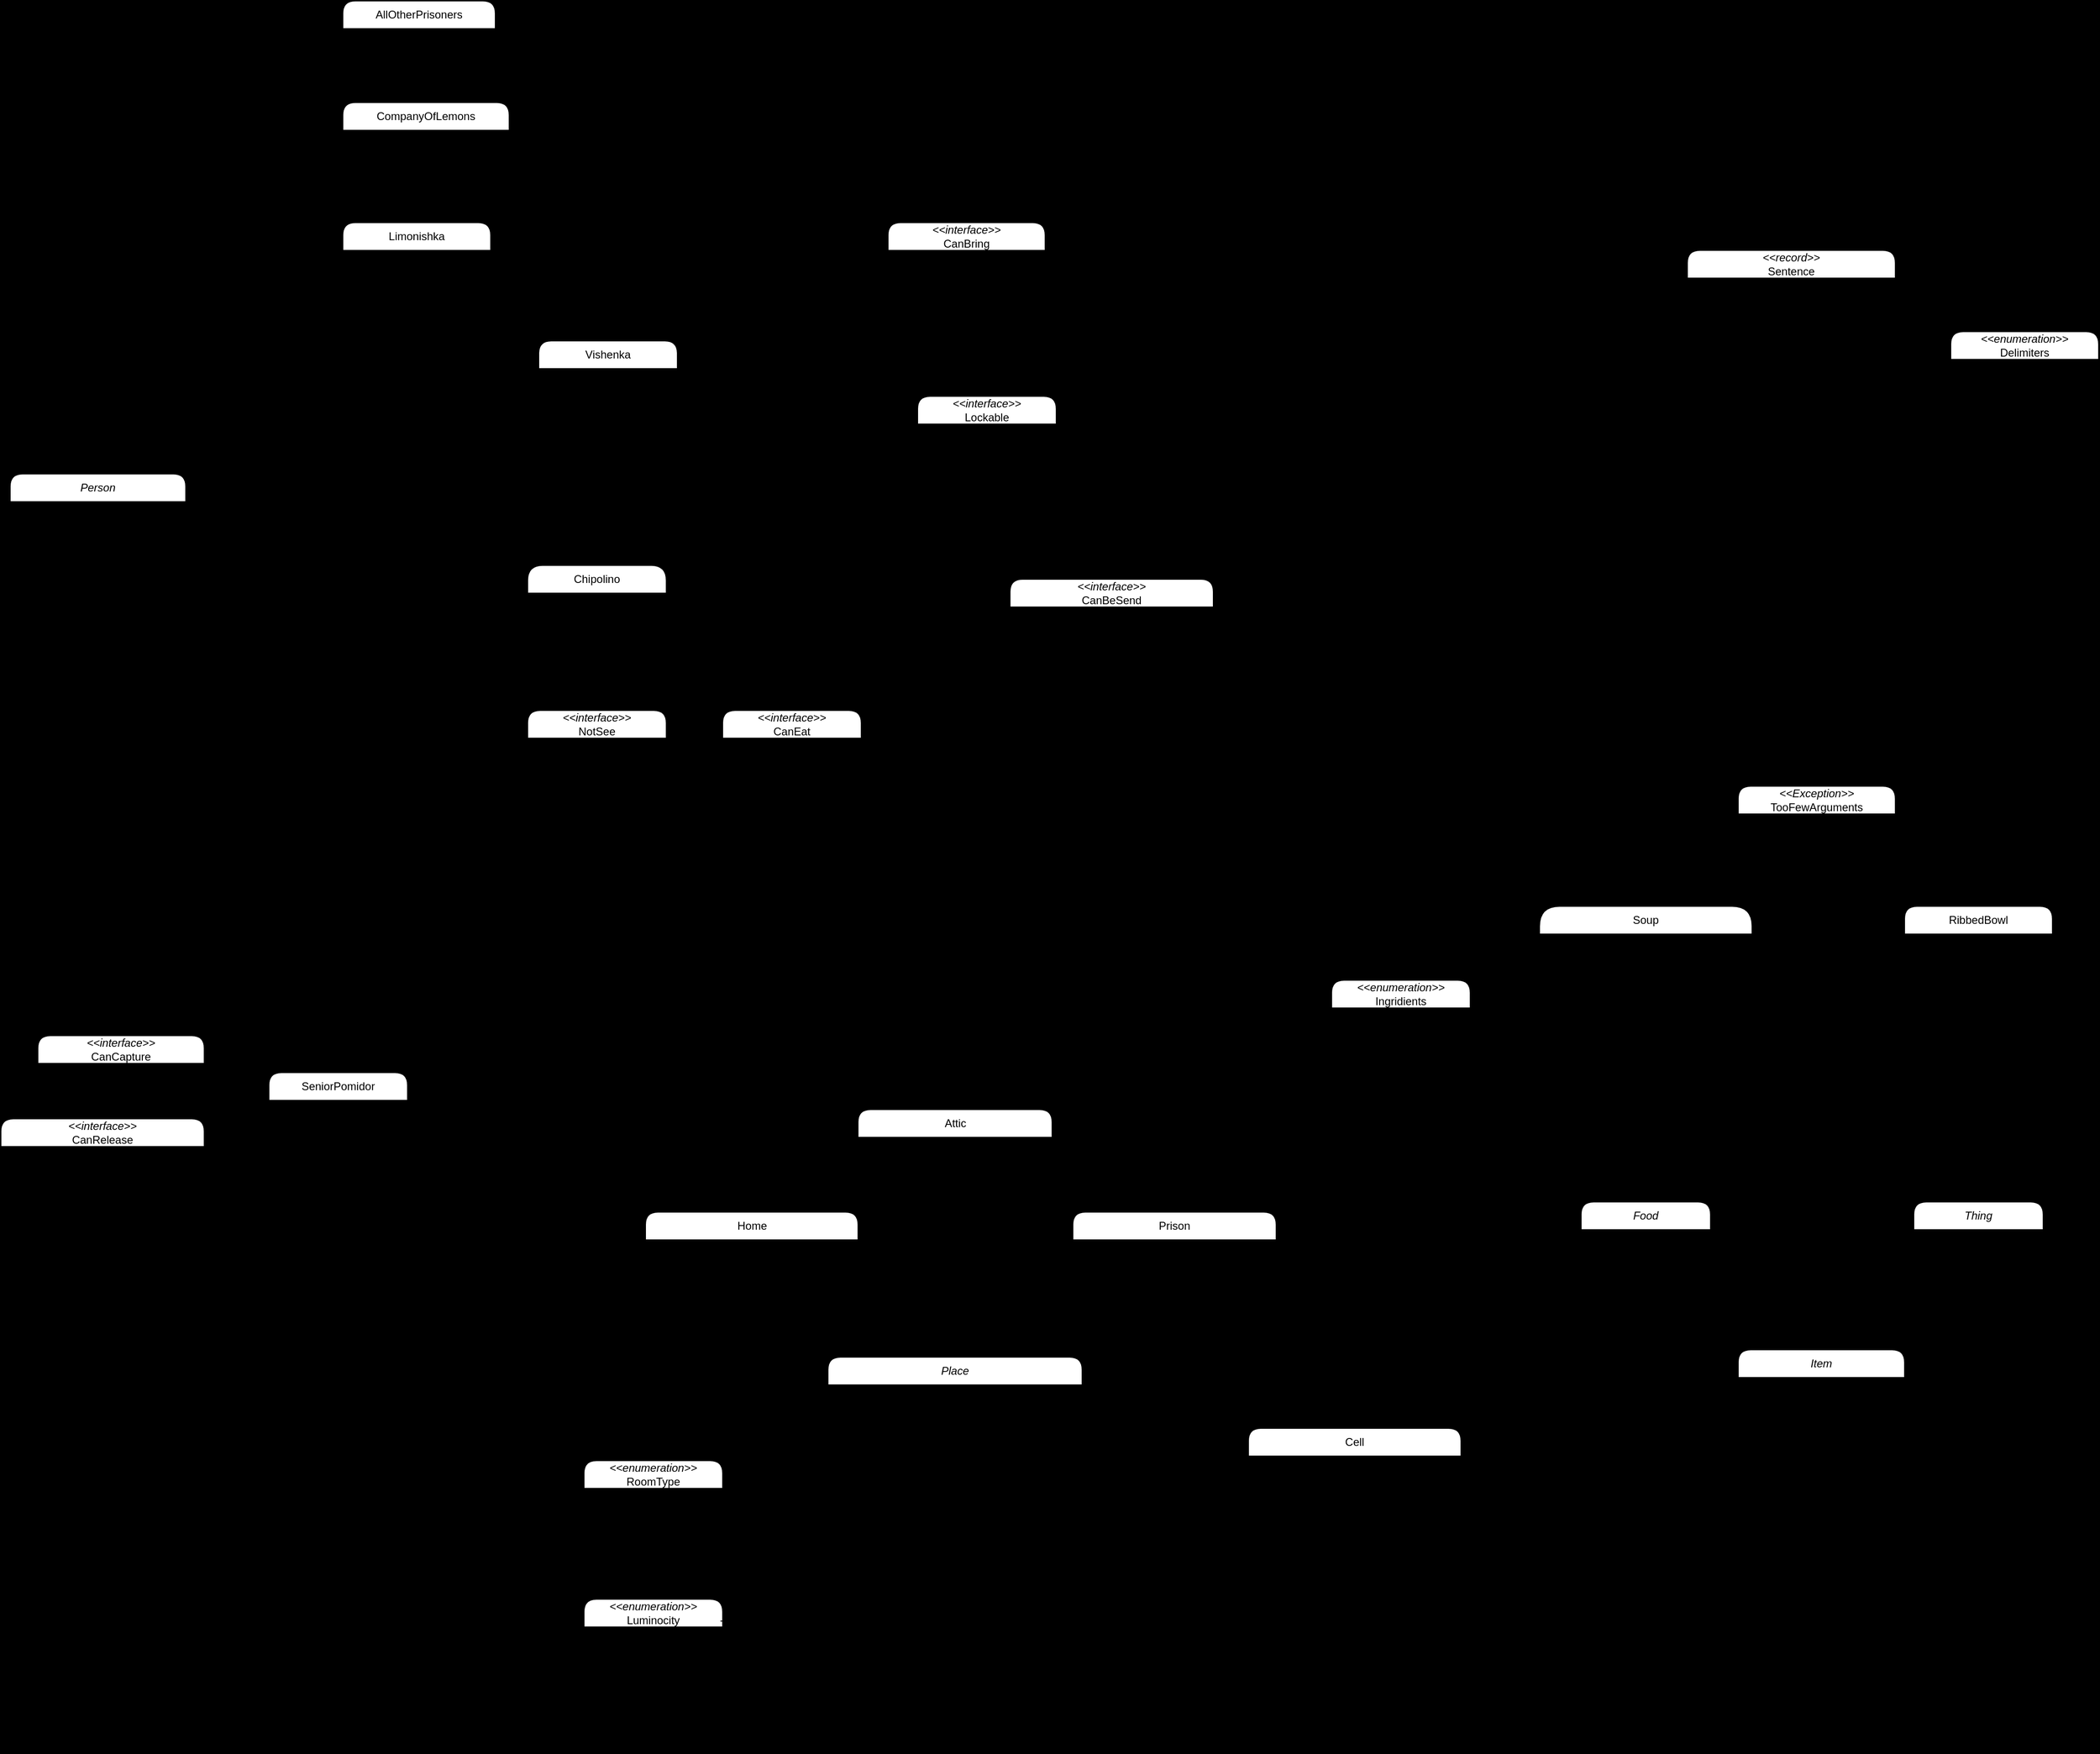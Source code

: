 <mxfile version="25.0.2">
  <diagram id="C5RBs43oDa-KdzZeNtuy" name="Page-1">
    <mxGraphModel dx="913" dy="540" grid="1" gridSize="10" guides="1" tooltips="1" connect="1" arrows="1" fold="1" page="1" pageScale="1" pageWidth="2339" pageHeight="3300" background="#000000" math="0" shadow="0">
      <root>
        <mxCell id="WIyWlLk6GJQsqaUBKTNV-0" />
        <mxCell id="WIyWlLk6GJQsqaUBKTNV-1" parent="WIyWlLk6GJQsqaUBKTNV-0" />
        <mxCell id="6oraGtSIQD1uK5zjvyB5-20" style="edgeStyle=orthogonalEdgeStyle;rounded=1;orthogonalLoop=1;jettySize=auto;html=1;entryX=1;entryY=0.5;entryDx=0;entryDy=0;endArrow=none;endFill=0;endSize=12;" parent="WIyWlLk6GJQsqaUBKTNV-1" source="W4G6zPR5HtL0F25UzLFD-0" target="QJSH_CbcWse3fGAp_VgR-93" edge="1">
          <mxGeometry relative="1" as="geometry" />
        </mxCell>
        <mxCell id="W4G6zPR5HtL0F25UzLFD-0" value="&lt;i&gt;Place&lt;/i&gt;" style="swimlane;fontStyle=0;childLayout=stackLayout;horizontal=1;startSize=30;horizontalStack=0;resizeParent=1;resizeParentMax=0;resizeLast=0;collapsible=1;marginBottom=0;whiteSpace=wrap;html=1;perimeterSpacing=1;strokeWidth=1;rounded=1;labelBackgroundColor=none;" parent="WIyWlLk6GJQsqaUBKTNV-1" vertex="1">
          <mxGeometry x="925" y="1628" width="275" height="428" as="geometry" />
        </mxCell>
        <mxCell id="A5gDT_24mQUNLMM85U7_-37" value="# name: String" style="text;align=left;verticalAlign=middle;spacingLeft=4;spacingRight=4;overflow=hidden;points=[[0,0.5],[1,0.5]];portConstraint=eastwest;rotatable=0;whiteSpace=wrap;html=1;labelBorderColor=none;perimeterSpacing=1;strokeWidth=1;strokeColor=none;rounded=1;labelBackgroundColor=none;" parent="W4G6zPR5HtL0F25UzLFD-0" vertex="1">
          <mxGeometry y="30" width="275" height="30" as="geometry" />
        </mxCell>
        <mxCell id="A5gDT_24mQUNLMM85U7_-40" value="# roomType: RoomType" style="text;align=left;verticalAlign=middle;spacingLeft=4;spacingRight=4;overflow=hidden;points=[[0,0.5],[1,0.5]];portConstraint=eastwest;rotatable=0;whiteSpace=wrap;html=1;labelBorderColor=none;perimeterSpacing=1;strokeWidth=1;strokeColor=none;rounded=1;labelBackgroundColor=none;" parent="W4G6zPR5HtL0F25UzLFD-0" vertex="1">
          <mxGeometry y="60" width="275" height="30" as="geometry" />
        </mxCell>
        <mxCell id="6oraGtSIQD1uK5zjvyB5-19" value="# luminocity: Luminocity" style="text;align=left;verticalAlign=middle;spacingLeft=4;spacingRight=4;overflow=hidden;points=[[0,0.5],[1,0.5]];portConstraint=eastwest;rotatable=0;whiteSpace=wrap;html=1;labelBorderColor=none;perimeterSpacing=1;strokeWidth=1;strokeColor=none;rounded=1;labelBackgroundColor=none;" parent="W4G6zPR5HtL0F25UzLFD-0" vertex="1">
          <mxGeometry y="90" width="275" height="30" as="geometry" />
        </mxCell>
        <mxCell id="A5gDT_24mQUNLMM85U7_-38" value="" style="line;strokeWidth=1;fillColor=none;align=left;verticalAlign=middle;spacingTop=-1;spacingLeft=3;spacingRight=3;rotatable=0;labelPosition=right;points=[];portConstraint=eastwest;strokeColor=inherit;rounded=1;" parent="W4G6zPR5HtL0F25UzLFD-0" vertex="1">
          <mxGeometry y="120" width="275" height="8" as="geometry" />
        </mxCell>
        <mxCell id="W4G6zPR5HtL0F25UzLFD-1" value="+ Place(name: String, roomType: RoomType)" style="text;align=left;verticalAlign=middle;spacingLeft=4;spacingRight=4;overflow=hidden;points=[[0,0.5],[1,0.5]];portConstraint=eastwest;rotatable=0;whiteSpace=wrap;html=1;labelBorderColor=none;perimeterSpacing=1;strokeWidth=1;strokeColor=none;rounded=1;labelBackgroundColor=none;" parent="W4G6zPR5HtL0F25UzLFD-0" vertex="1">
          <mxGeometry y="128" width="275" height="30" as="geometry" />
        </mxCell>
        <mxCell id="A5gDT_24mQUNLMM85U7_-44" value="+ setName(name: String): void" style="text;align=left;verticalAlign=middle;spacingLeft=4;spacingRight=4;overflow=hidden;points=[[0,0.5],[1,0.5]];portConstraint=eastwest;rotatable=0;whiteSpace=wrap;html=1;labelBorderColor=none;perimeterSpacing=1;strokeWidth=1;strokeColor=none;rounded=1;labelBackgroundColor=none;" parent="W4G6zPR5HtL0F25UzLFD-0" vertex="1">
          <mxGeometry y="158" width="275" height="30" as="geometry" />
        </mxCell>
        <mxCell id="6oraGtSIQD1uK5zjvyB5-25" value="+ setRoomType(type: RoomType): void" style="text;align=left;verticalAlign=middle;spacingLeft=4;spacingRight=4;overflow=hidden;points=[[0,0.5],[1,0.5]];portConstraint=eastwest;rotatable=0;whiteSpace=wrap;html=1;labelBorderColor=none;perimeterSpacing=1;strokeWidth=1;strokeColor=none;rounded=1;labelBackgroundColor=none;" parent="W4G6zPR5HtL0F25UzLFD-0" vertex="1">
          <mxGeometry y="188" width="275" height="30" as="geometry" />
        </mxCell>
        <mxCell id="6oraGtSIQD1uK5zjvyB5-26" value="+ setLuminocity(luminocity: Luminocity): void" style="text;align=left;verticalAlign=middle;spacingLeft=4;spacingRight=4;overflow=hidden;points=[[0,0.5],[1,0.5]];portConstraint=eastwest;rotatable=0;whiteSpace=wrap;html=1;labelBorderColor=none;perimeterSpacing=1;strokeWidth=1;strokeColor=none;rounded=1;labelBackgroundColor=none;" parent="W4G6zPR5HtL0F25UzLFD-0" vertex="1">
          <mxGeometry y="218" width="275" height="30" as="geometry" />
        </mxCell>
        <mxCell id="6oraGtSIQD1uK5zjvyB5-23" value="+ getRoomType(): RoomType" style="text;align=left;verticalAlign=middle;spacingLeft=4;spacingRight=4;overflow=hidden;points=[[0,0.5],[1,0.5]];portConstraint=eastwest;rotatable=0;whiteSpace=wrap;html=1;labelBorderColor=none;perimeterSpacing=1;strokeWidth=1;strokeColor=none;rounded=1;labelBackgroundColor=none;" parent="W4G6zPR5HtL0F25UzLFD-0" vertex="1">
          <mxGeometry y="248" width="275" height="30" as="geometry" />
        </mxCell>
        <mxCell id="6oraGtSIQD1uK5zjvyB5-24" value="+ getLuminocity(): Luminocity" style="text;align=left;verticalAlign=middle;spacingLeft=4;spacingRight=4;overflow=hidden;points=[[0,0.5],[1,0.5]];portConstraint=eastwest;rotatable=0;whiteSpace=wrap;html=1;labelBorderColor=none;perimeterSpacing=1;strokeWidth=1;strokeColor=none;rounded=1;labelBackgroundColor=none;" parent="W4G6zPR5HtL0F25UzLFD-0" vertex="1">
          <mxGeometry y="278" width="275" height="30" as="geometry" />
        </mxCell>
        <mxCell id="A5gDT_24mQUNLMM85U7_-45" value="+ getName(): String" style="text;align=left;verticalAlign=middle;spacingLeft=4;spacingRight=4;overflow=hidden;points=[[0,0.5],[1,0.5]];portConstraint=eastwest;rotatable=0;whiteSpace=wrap;html=1;labelBorderColor=none;perimeterSpacing=1;strokeWidth=1;strokeColor=none;rounded=1;labelBackgroundColor=none;" parent="W4G6zPR5HtL0F25UzLFD-0" vertex="1">
          <mxGeometry y="308" width="275" height="30" as="geometry" />
        </mxCell>
        <mxCell id="EjtubOu3n5QaFSI6WEya-10" value="+ hashCode(): Integer" style="text;align=left;verticalAlign=middle;spacingLeft=4;spacingRight=4;overflow=hidden;points=[[0,0.5],[1,0.5]];portConstraint=eastwest;rotatable=0;whiteSpace=wrap;html=1;labelBorderColor=none;perimeterSpacing=1;strokeWidth=1;strokeColor=none;rounded=1;labelBackgroundColor=none;" vertex="1" parent="W4G6zPR5HtL0F25UzLFD-0">
          <mxGeometry y="338" width="275" height="30" as="geometry" />
        </mxCell>
        <mxCell id="EjtubOu3n5QaFSI6WEya-11" value="+ toString(): String" style="text;align=left;verticalAlign=middle;spacingLeft=4;spacingRight=4;overflow=hidden;points=[[0,0.5],[1,0.5]];portConstraint=eastwest;rotatable=0;whiteSpace=wrap;html=1;labelBorderColor=none;perimeterSpacing=1;strokeWidth=1;strokeColor=none;rounded=1;labelBackgroundColor=none;" vertex="1" parent="W4G6zPR5HtL0F25UzLFD-0">
          <mxGeometry y="368" width="275" height="30" as="geometry" />
        </mxCell>
        <mxCell id="EjtubOu3n5QaFSI6WEya-12" value="+ equals(): Boolean" style="text;align=left;verticalAlign=middle;spacingLeft=4;spacingRight=4;overflow=hidden;points=[[0,0.5],[1,0.5]];portConstraint=eastwest;rotatable=0;whiteSpace=wrap;html=1;labelBorderColor=none;perimeterSpacing=1;strokeWidth=1;strokeColor=none;rounded=1;labelBackgroundColor=none;" vertex="1" parent="W4G6zPR5HtL0F25UzLFD-0">
          <mxGeometry y="398" width="275" height="30" as="geometry" />
        </mxCell>
        <mxCell id="W4G6zPR5HtL0F25UzLFD-4" value="&lt;i&gt;Person&lt;/i&gt;" style="swimlane;fontStyle=0;childLayout=stackLayout;horizontal=1;startSize=30;horizontalStack=0;resizeParent=1;resizeParentMax=0;resizeLast=0;collapsible=1;marginBottom=0;whiteSpace=wrap;html=1;perimeterSpacing=1;strokeWidth=1;labelBorderColor=none;rounded=1;labelBackgroundColor=none;" parent="WIyWlLk6GJQsqaUBKTNV-1" vertex="1">
          <mxGeometry x="40" y="672" width="190" height="518" as="geometry" />
        </mxCell>
        <mxCell id="A5gDT_24mQUNLMM85U7_-15" value="# name: String" style="text;align=left;verticalAlign=middle;spacingLeft=4;spacingRight=4;overflow=hidden;points=[[0,0.5],[1,0.5]];portConstraint=eastwest;rotatable=0;whiteSpace=wrap;html=1;labelBorderColor=none;perimeterSpacing=1;strokeWidth=1;strokeColor=none;fontSize=10;rounded=1;labelBackgroundColor=none;" parent="W4G6zPR5HtL0F25UzLFD-4" vertex="1">
          <mxGeometry y="30" width="190" height="30" as="geometry" />
        </mxCell>
        <mxCell id="A5gDT_24mQUNLMM85U7_-22" value="# profeccion: String" style="text;align=left;verticalAlign=middle;spacingLeft=4;spacingRight=4;overflow=hidden;points=[[0,0.5],[1,0.5]];portConstraint=eastwest;rotatable=0;whiteSpace=wrap;html=1;labelBorderColor=none;perimeterSpacing=1;strokeWidth=1;strokeColor=none;fontSize=10;rounded=1;labelBackgroundColor=none;" parent="W4G6zPR5HtL0F25UzLFD-4" vertex="1">
          <mxGeometry y="60" width="190" height="30" as="geometry" />
        </mxCell>
        <mxCell id="A5gDT_24mQUNLMM85U7_-20" value="# happinessLevel: Int" style="text;align=left;verticalAlign=middle;spacingLeft=4;spacingRight=4;overflow=hidden;points=[[0,0.5],[1,0.5]];portConstraint=eastwest;rotatable=0;whiteSpace=wrap;html=1;labelBorderColor=none;perimeterSpacing=1;strokeWidth=1;strokeColor=none;fontSize=10;rounded=1;labelBackgroundColor=none;" parent="W4G6zPR5HtL0F25UzLFD-4" vertex="1">
          <mxGeometry y="90" width="190" height="30" as="geometry" />
        </mxCell>
        <mxCell id="A5gDT_24mQUNLMM85U7_-21" value="# hungerLevel: Int" style="text;align=left;verticalAlign=middle;spacingLeft=4;spacingRight=4;overflow=hidden;points=[[0,0.5],[1,0.5]];portConstraint=eastwest;rotatable=0;whiteSpace=wrap;html=1;labelBorderColor=none;perimeterSpacing=1;strokeWidth=1;strokeColor=none;fontSize=10;rounded=1;labelBackgroundColor=none;" parent="W4G6zPR5HtL0F25UzLFD-4" vertex="1">
          <mxGeometry y="120" width="190" height="30" as="geometry" />
        </mxCell>
        <mxCell id="A5gDT_24mQUNLMM85U7_-18" value="" style="line;strokeWidth=1;fillColor=none;align=left;verticalAlign=middle;spacingTop=-1;spacingLeft=3;spacingRight=3;rotatable=0;labelPosition=right;points=[];portConstraint=eastwest;strokeColor=inherit;hachureGap=4;fontFamily=Architects Daughter;fontSource=https%3A%2F%2Ffonts.googleapis.com%2Fcss%3Ffamily%3DArchitects%2BDaughter;fontColor=#FEFAE0;rounded=1;" parent="W4G6zPR5HtL0F25UzLFD-4" vertex="1">
          <mxGeometry y="150" width="190" height="8" as="geometry" />
        </mxCell>
        <mxCell id="W4G6zPR5HtL0F25UzLFD-5" value="+ Person(name: String)" style="text;align=left;verticalAlign=middle;spacingLeft=4;spacingRight=4;overflow=hidden;points=[[0,0.5],[1,0.5]];portConstraint=eastwest;rotatable=0;whiteSpace=wrap;html=1;labelBorderColor=none;perimeterSpacing=1;strokeWidth=1;strokeColor=none;fontSize=10;rounded=1;labelBackgroundColor=none;" parent="W4G6zPR5HtL0F25UzLFD-4" vertex="1">
          <mxGeometry y="158" width="190" height="30" as="geometry" />
        </mxCell>
        <mxCell id="A5gDT_24mQUNLMM85U7_-23" value="+ getName(): String" style="text;align=left;verticalAlign=middle;spacingLeft=4;spacingRight=4;overflow=hidden;points=[[0,0.5],[1,0.5]];portConstraint=eastwest;rotatable=0;whiteSpace=wrap;html=1;labelBorderColor=none;perimeterSpacing=1;strokeWidth=1;strokeColor=none;fontSize=10;rounded=1;labelBackgroundColor=none;" parent="W4G6zPR5HtL0F25UzLFD-4" vertex="1">
          <mxGeometry y="188" width="190" height="30" as="geometry" />
        </mxCell>
        <mxCell id="A5gDT_24mQUNLMM85U7_-31" value="+ getProfeccion(): String" style="text;align=left;verticalAlign=middle;spacingLeft=4;spacingRight=4;overflow=hidden;points=[[0,0.5],[1,0.5]];portConstraint=eastwest;rotatable=0;whiteSpace=wrap;html=1;labelBorderColor=none;perimeterSpacing=1;strokeWidth=1;strokeColor=none;fontSize=10;rounded=1;labelBackgroundColor=none;" parent="W4G6zPR5HtL0F25UzLFD-4" vertex="1">
          <mxGeometry y="218" width="190" height="30" as="geometry" />
        </mxCell>
        <mxCell id="A5gDT_24mQUNLMM85U7_-27" value="+ getHappinessLevel(): Int" style="text;align=left;verticalAlign=middle;spacingLeft=4;spacingRight=4;overflow=hidden;points=[[0,0.5],[1,0.5]];portConstraint=eastwest;rotatable=0;whiteSpace=wrap;html=1;labelBorderColor=none;perimeterSpacing=1;strokeWidth=1;strokeColor=none;fontSize=10;rounded=1;labelBackgroundColor=none;" parent="W4G6zPR5HtL0F25UzLFD-4" vertex="1">
          <mxGeometry y="248" width="190" height="30" as="geometry" />
        </mxCell>
        <mxCell id="A5gDT_24mQUNLMM85U7_-29" value="+ getHungerLevel(): Int" style="text;align=left;verticalAlign=middle;spacingLeft=4;spacingRight=4;overflow=hidden;points=[[0,0.5],[1,0.5]];portConstraint=eastwest;rotatable=0;whiteSpace=wrap;html=1;labelBorderColor=none;perimeterSpacing=1;strokeWidth=1;strokeColor=none;fontSize=10;rounded=1;labelBackgroundColor=none;" parent="W4G6zPR5HtL0F25UzLFD-4" vertex="1">
          <mxGeometry y="278" width="190" height="30" as="geometry" />
        </mxCell>
        <mxCell id="A5gDT_24mQUNLMM85U7_-24" value="+ setName(name: String): void" style="text;align=left;verticalAlign=middle;spacingLeft=4;spacingRight=4;overflow=hidden;points=[[0,0.5],[1,0.5]];portConstraint=eastwest;rotatable=0;whiteSpace=wrap;html=1;labelBorderColor=none;perimeterSpacing=1;strokeWidth=1;strokeColor=none;fontSize=10;rounded=1;labelBackgroundColor=none;" parent="W4G6zPR5HtL0F25UzLFD-4" vertex="1">
          <mxGeometry y="308" width="190" height="30" as="geometry" />
        </mxCell>
        <mxCell id="A5gDT_24mQUNLMM85U7_-33" value="+ setProfeccion(profeccion: String): void" style="text;align=left;verticalAlign=middle;spacingLeft=4;spacingRight=4;overflow=hidden;points=[[0,0.5],[1,0.5]];portConstraint=eastwest;rotatable=0;whiteSpace=wrap;html=1;labelBorderColor=none;perimeterSpacing=1;strokeWidth=1;strokeColor=none;fontSize=10;rounded=1;labelBackgroundColor=none;" parent="W4G6zPR5HtL0F25UzLFD-4" vertex="1">
          <mxGeometry y="338" width="190" height="30" as="geometry" />
        </mxCell>
        <mxCell id="A5gDT_24mQUNLMM85U7_-28" value="+ setHappinessLevel(level: Int): void" style="text;align=left;verticalAlign=middle;spacingLeft=4;spacingRight=4;overflow=hidden;points=[[0,0.5],[1,0.5]];portConstraint=eastwest;rotatable=0;whiteSpace=wrap;html=1;labelBorderColor=none;perimeterSpacing=1;strokeWidth=1;strokeColor=none;fontSize=10;rounded=1;labelBackgroundColor=none;" parent="W4G6zPR5HtL0F25UzLFD-4" vertex="1">
          <mxGeometry y="368" width="190" height="30" as="geometry" />
        </mxCell>
        <mxCell id="A5gDT_24mQUNLMM85U7_-30" value="+ setHungerLevel(level: Int): void" style="text;align=left;verticalAlign=middle;spacingLeft=4;spacingRight=4;overflow=hidden;points=[[0,0.5],[1,0.5]];portConstraint=eastwest;rotatable=0;whiteSpace=wrap;html=1;labelBorderColor=none;perimeterSpacing=1;strokeWidth=1;strokeColor=none;fontSize=10;rounded=1;labelBackgroundColor=none;" parent="W4G6zPR5HtL0F25UzLFD-4" vertex="1">
          <mxGeometry y="398" width="190" height="30" as="geometry" />
        </mxCell>
        <mxCell id="EjtubOu3n5QaFSI6WEya-4" value="+ hashCode(): Integer" style="text;align=left;verticalAlign=middle;spacingLeft=4;spacingRight=4;overflow=hidden;points=[[0,0.5],[1,0.5]];portConstraint=eastwest;rotatable=0;whiteSpace=wrap;html=1;labelBorderColor=none;perimeterSpacing=1;strokeWidth=1;strokeColor=none;fontSize=10;rounded=1;labelBackgroundColor=none;" vertex="1" parent="W4G6zPR5HtL0F25UzLFD-4">
          <mxGeometry y="428" width="190" height="30" as="geometry" />
        </mxCell>
        <mxCell id="EjtubOu3n5QaFSI6WEya-5" value="+ toString(): String" style="text;align=left;verticalAlign=middle;spacingLeft=4;spacingRight=4;overflow=hidden;points=[[0,0.5],[1,0.5]];portConstraint=eastwest;rotatable=0;whiteSpace=wrap;html=1;labelBorderColor=none;perimeterSpacing=1;strokeWidth=1;strokeColor=none;fontSize=10;rounded=1;labelBackgroundColor=none;" vertex="1" parent="W4G6zPR5HtL0F25UzLFD-4">
          <mxGeometry y="458" width="190" height="30" as="geometry" />
        </mxCell>
        <mxCell id="EjtubOu3n5QaFSI6WEya-6" value="+ equals(): Boolean" style="text;align=left;verticalAlign=middle;spacingLeft=4;spacingRight=4;overflow=hidden;points=[[0,0.5],[1,0.5]];portConstraint=eastwest;rotatable=0;whiteSpace=wrap;html=1;labelBorderColor=none;perimeterSpacing=1;strokeWidth=1;strokeColor=none;fontSize=10;rounded=1;labelBackgroundColor=none;" vertex="1" parent="W4G6zPR5HtL0F25UzLFD-4">
          <mxGeometry y="488" width="190" height="30" as="geometry" />
        </mxCell>
        <mxCell id="QJSH_CbcWse3fGAp_VgR-37" style="edgeStyle=orthogonalEdgeStyle;rounded=1;orthogonalLoop=1;jettySize=auto;html=1;entryX=1;entryY=0.5;entryDx=0;entryDy=0;dashed=1;endSize=12;endArrow=block;endFill=0;labelBackgroundColor=none;fontColor=default;" parent="WIyWlLk6GJQsqaUBKTNV-1" source="KF4qYG6q_1nX_ED_3qD7-0" target="QJSH_CbcWse3fGAp_VgR-28" edge="1">
          <mxGeometry relative="1" as="geometry" />
        </mxCell>
        <mxCell id="QJSH_CbcWse3fGAp_VgR-41" style="edgeStyle=orthogonalEdgeStyle;rounded=1;orthogonalLoop=1;jettySize=auto;html=1;entryX=1;entryY=0.25;entryDx=0;entryDy=0;dashed=1;endArrow=block;endFill=0;endSize=12;labelBackgroundColor=none;fontColor=default;" parent="WIyWlLk6GJQsqaUBKTNV-1" source="KF4qYG6q_1nX_ED_3qD7-0" target="QJSH_CbcWse3fGAp_VgR-39" edge="1">
          <mxGeometry relative="1" as="geometry" />
        </mxCell>
        <mxCell id="KF4qYG6q_1nX_ED_3qD7-0" value="SeniorPomidor" style="swimlane;fontStyle=0;childLayout=stackLayout;horizontal=1;startSize=30;horizontalStack=0;resizeParent=1;resizeParentMax=0;resizeLast=0;collapsible=1;marginBottom=0;whiteSpace=wrap;html=1;perimeterSpacing=1;strokeWidth=1;labelBorderColor=none;rounded=1;labelBackgroundColor=none;" parent="WIyWlLk6GJQsqaUBKTNV-1" vertex="1">
          <mxGeometry x="320" y="1320" width="150" height="60" as="geometry" />
        </mxCell>
        <mxCell id="KF4qYG6q_1nX_ED_3qD7-1" value="+ SeniorPomidor(name: String)" style="text;align=left;verticalAlign=middle;spacingLeft=4;spacingRight=4;overflow=hidden;points=[[0,0.5],[1,0.5]];portConstraint=eastwest;rotatable=0;whiteSpace=wrap;html=1;labelBorderColor=none;perimeterSpacing=1;strokeWidth=1;strokeColor=none;fontSize=10;rounded=1;labelBackgroundColor=none;" parent="KF4qYG6q_1nX_ED_3qD7-0" vertex="1">
          <mxGeometry y="30" width="150" height="30" as="geometry" />
        </mxCell>
        <mxCell id="QJSH_CbcWse3fGAp_VgR-53" style="edgeStyle=orthogonalEdgeStyle;rounded=1;orthogonalLoop=1;jettySize=auto;html=1;entryX=1;entryY=0.25;entryDx=0;entryDy=0;endArrow=block;endFill=0;endSize=12;labelBackgroundColor=none;fontColor=default;" parent="WIyWlLk6GJQsqaUBKTNV-1" source="QJSH_CbcWse3fGAp_VgR-2" target="W4G6zPR5HtL0F25UzLFD-4" edge="1">
          <mxGeometry relative="1" as="geometry" />
        </mxCell>
        <mxCell id="QJSH_CbcWse3fGAp_VgR-74" style="edgeStyle=orthogonalEdgeStyle;rounded=1;orthogonalLoop=1;jettySize=auto;html=1;entryX=0;entryY=0.25;entryDx=0;entryDy=0;endArrow=block;endFill=0;dashed=1;endSize=12;" parent="WIyWlLk6GJQsqaUBKTNV-1" source="QJSH_CbcWse3fGAp_VgR-2" target="QJSH_CbcWse3fGAp_VgR-71" edge="1">
          <mxGeometry relative="1" as="geometry" />
        </mxCell>
        <mxCell id="QCU2eKpcLLzijRgSgTZc-10" style="edgeStyle=orthogonalEdgeStyle;rounded=1;hachureGap=4;orthogonalLoop=1;jettySize=auto;html=1;entryX=0.5;entryY=0;entryDx=0;entryDy=0;fontFamily=Architects Daughter;fontSource=https%3A%2F%2Ffonts.googleapis.com%2Fcss%3Ffamily%3DArchitects%2BDaughter;dashed=1;endArrow=block;endFill=0;" parent="WIyWlLk6GJQsqaUBKTNV-1" source="QJSH_CbcWse3fGAp_VgR-2" target="QCU2eKpcLLzijRgSgTZc-4" edge="1">
          <mxGeometry relative="1" as="geometry" />
        </mxCell>
        <mxCell id="EjtubOu3n5QaFSI6WEya-8" style="edgeStyle=orthogonalEdgeStyle;rounded=1;orthogonalLoop=1;jettySize=auto;html=1;entryX=0;entryY=0.5;entryDx=0;entryDy=0;dashed=1;endArrow=block;endFill=0;endSize=12;strokeColor=none;curved=0;" edge="1" parent="WIyWlLk6GJQsqaUBKTNV-1" source="QJSH_CbcWse3fGAp_VgR-2" target="QJSH_CbcWse3fGAp_VgR-62">
          <mxGeometry relative="1" as="geometry" />
        </mxCell>
        <mxCell id="EjtubOu3n5QaFSI6WEya-9" style="edgeStyle=orthogonalEdgeStyle;rounded=1;orthogonalLoop=1;jettySize=auto;html=1;entryX=0;entryY=0.25;entryDx=0;entryDy=0;dashed=1;curved=0;endArrow=block;endFill=0;endSize=12;" edge="1" parent="WIyWlLk6GJQsqaUBKTNV-1" source="QJSH_CbcWse3fGAp_VgR-2" target="QJSH_CbcWse3fGAp_VgR-61">
          <mxGeometry relative="1" as="geometry" />
        </mxCell>
        <mxCell id="QJSH_CbcWse3fGAp_VgR-2" value="Chipolino" style="swimlane;fontStyle=0;childLayout=stackLayout;horizontal=1;startSize=30;horizontalStack=0;resizeParent=1;resizeParentMax=0;resizeLast=0;collapsible=1;marginBottom=0;whiteSpace=wrap;html=1;perimeterSpacing=1;strokeWidth=1;labelBorderColor=none;rounded=1;labelBackgroundColor=none;arcSize=18;" parent="WIyWlLk6GJQsqaUBKTNV-1" vertex="1">
          <mxGeometry x="600" y="771" width="150" height="60" as="geometry" />
        </mxCell>
        <mxCell id="QJSH_CbcWse3fGAp_VgR-3" value="+ Chipolino(name: String)" style="text;align=left;verticalAlign=middle;spacingLeft=4;spacingRight=4;overflow=hidden;points=[[0,0.5],[1,0.5]];portConstraint=eastwest;rotatable=0;whiteSpace=wrap;html=1;labelBorderColor=none;perimeterSpacing=1;strokeWidth=1;strokeColor=none;fontSize=10;rounded=1;labelBackgroundColor=none;" parent="QJSH_CbcWse3fGAp_VgR-2" vertex="1">
          <mxGeometry y="30" width="150" height="30" as="geometry" />
        </mxCell>
        <mxCell id="QJSH_CbcWse3fGAp_VgR-10" style="edgeStyle=orthogonalEdgeStyle;rounded=1;orthogonalLoop=1;jettySize=auto;html=1;entryX=1.005;entryY=0.801;entryDx=0;entryDy=0;entryPerimeter=0;endArrow=block;endFill=0;endSize=12;labelBackgroundColor=none;fontColor=default;" parent="WIyWlLk6GJQsqaUBKTNV-1" source="KF4qYG6q_1nX_ED_3qD7-0" target="W4G6zPR5HtL0F25UzLFD-5" edge="1">
          <mxGeometry relative="1" as="geometry" />
        </mxCell>
        <mxCell id="QJSH_CbcWse3fGAp_VgR-50" style="edgeStyle=orthogonalEdgeStyle;rounded=1;orthogonalLoop=1;jettySize=auto;html=1;entryX=0.5;entryY=0;entryDx=0;entryDy=0;endSize=12;endArrow=block;endFill=0;labelBackgroundColor=none;fontColor=default;" parent="WIyWlLk6GJQsqaUBKTNV-1" source="QJSH_CbcWse3fGAp_VgR-11" target="W4G6zPR5HtL0F25UzLFD-4" edge="1">
          <mxGeometry relative="1" as="geometry" />
        </mxCell>
        <mxCell id="EjtubOu3n5QaFSI6WEya-7" style="edgeStyle=orthogonalEdgeStyle;rounded=1;orthogonalLoop=1;jettySize=auto;html=1;entryX=0.5;entryY=0;entryDx=0;entryDy=0;endSize=12;dashed=1;endArrow=block;endFill=0;curved=0;" edge="1" parent="WIyWlLk6GJQsqaUBKTNV-1" source="QJSH_CbcWse3fGAp_VgR-11" target="QJSH_CbcWse3fGAp_VgR-61">
          <mxGeometry relative="1" as="geometry" />
        </mxCell>
        <mxCell id="QJSH_CbcWse3fGAp_VgR-11" value="Vishenka" style="swimlane;fontStyle=0;childLayout=stackLayout;horizontal=1;startSize=30;horizontalStack=0;resizeParent=1;resizeParentMax=0;resizeLast=0;collapsible=1;marginBottom=0;whiteSpace=wrap;html=1;perimeterSpacing=1;strokeWidth=1;labelBorderColor=none;rounded=1;labelBackgroundColor=none;" parent="WIyWlLk6GJQsqaUBKTNV-1" vertex="1">
          <mxGeometry x="612" y="528" width="150" height="60" as="geometry" />
        </mxCell>
        <mxCell id="QJSH_CbcWse3fGAp_VgR-12" value="+ Vishenka(name: String)" style="text;align=left;verticalAlign=middle;spacingLeft=4;spacingRight=4;overflow=hidden;points=[[0,0.5],[1,0.5]];portConstraint=eastwest;rotatable=0;whiteSpace=wrap;html=1;labelBorderColor=none;perimeterSpacing=1;strokeWidth=1;strokeColor=none;fontSize=10;rounded=1;labelBackgroundColor=none;" parent="QJSH_CbcWse3fGAp_VgR-11" vertex="1">
          <mxGeometry y="30" width="150" height="30" as="geometry" />
        </mxCell>
        <mxCell id="QJSH_CbcWse3fGAp_VgR-49" style="edgeStyle=orthogonalEdgeStyle;rounded=1;orthogonalLoop=1;jettySize=auto;html=1;entryX=0.5;entryY=0;entryDx=0;entryDy=0;endArrow=block;endFill=0;endSize=12;labelBackgroundColor=none;fontColor=default;" parent="WIyWlLk6GJQsqaUBKTNV-1" source="QJSH_CbcWse3fGAp_VgR-17" target="W4G6zPR5HtL0F25UzLFD-4" edge="1">
          <mxGeometry relative="1" as="geometry" />
        </mxCell>
        <mxCell id="QJSH_CbcWse3fGAp_VgR-98" style="edgeStyle=orthogonalEdgeStyle;rounded=1;orthogonalLoop=1;jettySize=auto;html=1;entryX=0;entryY=0.5;entryDx=0;entryDy=0;endArrow=block;endFill=0;dashed=1;endSize=12;" parent="WIyWlLk6GJQsqaUBKTNV-1" source="QJSH_CbcWse3fGAp_VgR-17" target="QJSH_CbcWse3fGAp_VgR-96" edge="1">
          <mxGeometry relative="1" as="geometry" />
        </mxCell>
        <mxCell id="QJSH_CbcWse3fGAp_VgR-17" value="Limonishka" style="swimlane;fontStyle=0;childLayout=stackLayout;horizontal=1;startSize=30;horizontalStack=0;resizeParent=1;resizeParentMax=0;resizeLast=0;collapsible=1;marginBottom=0;whiteSpace=wrap;html=1;perimeterSpacing=1;strokeWidth=1;labelBorderColor=none;rounded=1;labelBackgroundColor=none;" parent="WIyWlLk6GJQsqaUBKTNV-1" vertex="1">
          <mxGeometry x="400" y="400" width="160" height="60" as="geometry" />
        </mxCell>
        <mxCell id="QJSH_CbcWse3fGAp_VgR-18" value="+ Limonishka(name: String)" style="text;align=left;verticalAlign=middle;spacingLeft=4;spacingRight=4;overflow=hidden;points=[[0,0.5],[1,0.5]];portConstraint=eastwest;rotatable=0;whiteSpace=wrap;html=1;labelBorderColor=none;perimeterSpacing=1;strokeWidth=1;strokeColor=none;fontSize=10;rounded=1;labelBackgroundColor=none;" parent="QJSH_CbcWse3fGAp_VgR-17" vertex="1">
          <mxGeometry y="30" width="160" height="30" as="geometry" />
        </mxCell>
        <mxCell id="QJSH_CbcWse3fGAp_VgR-28" value="&lt;i&gt;&amp;lt;&amp;lt;interface&amp;gt;&amp;gt;&lt;/i&gt;&lt;div&gt;CanCapture&lt;/div&gt;" style="swimlane;fontStyle=0;childLayout=stackLayout;horizontal=1;startSize=30;horizontalStack=0;resizeParent=1;resizeParentMax=0;resizeLast=0;collapsible=1;marginBottom=0;whiteSpace=wrap;html=1;perimeterSpacing=1;strokeWidth=1;labelBorderColor=none;rounded=1;labelBackgroundColor=none;" parent="WIyWlLk6GJQsqaUBKTNV-1" vertex="1">
          <mxGeometry x="70" y="1280" width="180" height="60" as="geometry" />
        </mxCell>
        <mxCell id="QJSH_CbcWse3fGAp_VgR-29" value="+ capture(person: Person): String" style="text;align=left;verticalAlign=middle;spacingLeft=4;spacingRight=4;overflow=hidden;points=[[0,0.5],[1,0.5]];portConstraint=eastwest;rotatable=0;whiteSpace=wrap;html=1;labelBorderColor=none;perimeterSpacing=1;strokeWidth=1;fontSize=10;rounded=1;labelBackgroundColor=none;" parent="QJSH_CbcWse3fGAp_VgR-28" vertex="1">
          <mxGeometry y="30" width="180" height="30" as="geometry" />
        </mxCell>
        <mxCell id="QJSH_CbcWse3fGAp_VgR-39" value="&lt;i&gt;&amp;lt;&amp;lt;interface&amp;gt;&amp;gt;&lt;/i&gt;&lt;div&gt;CanRelease&lt;/div&gt;" style="swimlane;fontStyle=0;childLayout=stackLayout;horizontal=1;startSize=30;horizontalStack=0;resizeParent=1;resizeParentMax=0;resizeLast=0;collapsible=1;marginBottom=0;whiteSpace=wrap;html=1;perimeterSpacing=1;strokeWidth=1;labelBorderColor=none;rounded=1;labelBackgroundColor=none;" parent="WIyWlLk6GJQsqaUBKTNV-1" vertex="1">
          <mxGeometry x="30" y="1370" width="220" height="60" as="geometry" />
        </mxCell>
        <mxCell id="QJSH_CbcWse3fGAp_VgR-40" value="+ release(person: Person, place: Place): String" style="text;align=left;verticalAlign=middle;spacingLeft=4;spacingRight=4;overflow=hidden;points=[[0,0.5],[1,0.5]];portConstraint=eastwest;rotatable=0;whiteSpace=wrap;html=1;labelBorderColor=none;perimeterSpacing=1;strokeWidth=1;fontSize=10;rounded=1;labelBackgroundColor=none;" parent="QJSH_CbcWse3fGAp_VgR-39" vertex="1">
          <mxGeometry y="30" width="220" height="30" as="geometry" />
        </mxCell>
        <mxCell id="A5gDT_24mQUNLMM85U7_-26" style="edgeStyle=orthogonalEdgeStyle;rounded=1;orthogonalLoop=1;jettySize=auto;html=1;entryX=0.25;entryY=0;entryDx=0;entryDy=0;endArrow=block;endFill=0;endSize=12;" parent="WIyWlLk6GJQsqaUBKTNV-1" source="QJSH_CbcWse3fGAp_VgR-44" target="W4G6zPR5HtL0F25UzLFD-4" edge="1">
          <mxGeometry relative="1" as="geometry" />
        </mxCell>
        <mxCell id="QJSH_CbcWse3fGAp_VgR-44" value="AllOtherPrisoners" style="swimlane;fontStyle=0;childLayout=stackLayout;horizontal=1;startSize=30;horizontalStack=0;resizeParent=1;resizeParentMax=0;resizeLast=0;collapsible=1;marginBottom=0;whiteSpace=wrap;html=1;perimeterSpacing=1;strokeWidth=1;labelBorderColor=none;rounded=1;labelBackgroundColor=none;" parent="WIyWlLk6GJQsqaUBKTNV-1" vertex="1">
          <mxGeometry x="400" y="160" width="165" height="60" as="geometry" />
        </mxCell>
        <mxCell id="QJSH_CbcWse3fGAp_VgR-45" value="+ AllOtherPrisoners(name: String)" style="text;align=left;verticalAlign=middle;spacingLeft=4;spacingRight=4;overflow=hidden;points=[[0,0.5],[1,0.5]];portConstraint=eastwest;rotatable=0;whiteSpace=wrap;html=1;labelBorderColor=none;perimeterSpacing=1;strokeWidth=1;strokeColor=none;fontSize=10;rounded=1;labelBackgroundColor=none;" parent="QJSH_CbcWse3fGAp_VgR-44" vertex="1">
          <mxGeometry y="30" width="165" height="30" as="geometry" />
        </mxCell>
        <mxCell id="QJSH_CbcWse3fGAp_VgR-60" style="edgeStyle=orthogonalEdgeStyle;rounded=1;orthogonalLoop=1;jettySize=auto;html=1;entryX=0.5;entryY=0;entryDx=0;entryDy=0;endSize=12;endArrow=block;endFill=0;labelBackgroundColor=none;fontColor=default;" parent="WIyWlLk6GJQsqaUBKTNV-1" source="QJSH_CbcWse3fGAp_VgR-55" target="W4G6zPR5HtL0F25UzLFD-0" edge="1">
          <mxGeometry relative="1" as="geometry" />
        </mxCell>
        <mxCell id="QJSH_CbcWse3fGAp_VgR-55" value="Home" style="swimlane;fontStyle=0;childLayout=stackLayout;horizontal=1;startSize=30;horizontalStack=0;resizeParent=1;resizeParentMax=0;resizeLast=0;collapsible=1;marginBottom=0;whiteSpace=wrap;html=1;perimeterSpacing=1;strokeWidth=1;labelBorderColor=none;rounded=1;labelBackgroundColor=none;" parent="WIyWlLk6GJQsqaUBKTNV-1" vertex="1">
          <mxGeometry x="727.5" y="1471" width="230" height="60" as="geometry" />
        </mxCell>
        <mxCell id="QJSH_CbcWse3fGAp_VgR-56" value="+ Home(name: String, roomType: RoomType)" style="text;align=left;verticalAlign=middle;spacingLeft=4;spacingRight=4;overflow=hidden;points=[[0,0.5],[1,0.5]];portConstraint=eastwest;rotatable=0;whiteSpace=wrap;html=1;labelBorderColor=none;perimeterSpacing=1;strokeWidth=1;strokeColor=none;fontSize=10;rounded=1;labelBackgroundColor=none;" parent="QJSH_CbcWse3fGAp_VgR-55" vertex="1">
          <mxGeometry y="30" width="230" height="30" as="geometry" />
        </mxCell>
        <mxCell id="QJSH_CbcWse3fGAp_VgR-61" value="&lt;i&gt;&amp;lt;&amp;lt;interface&amp;gt;&amp;gt;&lt;/i&gt;&lt;div&gt;Lockable&lt;/div&gt;" style="swimlane;fontStyle=0;childLayout=stackLayout;horizontal=1;startSize=30;horizontalStack=0;resizeParent=1;resizeParentMax=0;resizeLast=0;collapsible=1;marginBottom=0;whiteSpace=wrap;html=1;perimeterSpacing=1;strokeWidth=1;labelBorderColor=none;rounded=1;labelBackgroundColor=none;" parent="WIyWlLk6GJQsqaUBKTNV-1" vertex="1">
          <mxGeometry x="1022" y="588" width="150" height="60" as="geometry" />
        </mxCell>
        <mxCell id="QJSH_CbcWse3fGAp_VgR-62" value="+ lock(place: Place): String" style="text;align=left;verticalAlign=middle;spacingLeft=4;spacingRight=4;overflow=hidden;points=[[0,0.5],[1,0.5]];portConstraint=eastwest;rotatable=0;whiteSpace=wrap;html=1;labelBorderColor=none;perimeterSpacing=1;strokeWidth=1;fontSize=10;rounded=1;labelBackgroundColor=none;" parent="QJSH_CbcWse3fGAp_VgR-61" vertex="1">
          <mxGeometry y="30" width="150" height="30" as="geometry" />
        </mxCell>
        <mxCell id="QJSH_CbcWse3fGAp_VgR-70" style="edgeStyle=orthogonalEdgeStyle;rounded=1;orthogonalLoop=1;jettySize=auto;html=1;entryX=0.5;entryY=0;entryDx=0;entryDy=0;endArrow=block;endFill=0;endSize=12;" parent="WIyWlLk6GJQsqaUBKTNV-1" source="QJSH_CbcWse3fGAp_VgR-65" target="W4G6zPR5HtL0F25UzLFD-0" edge="1">
          <mxGeometry relative="1" as="geometry" />
        </mxCell>
        <mxCell id="QJSH_CbcWse3fGAp_VgR-65" value="Attic" style="swimlane;fontStyle=0;childLayout=stackLayout;horizontal=1;startSize=30;horizontalStack=0;resizeParent=1;resizeParentMax=0;resizeLast=0;collapsible=1;marginBottom=0;whiteSpace=wrap;html=1;perimeterSpacing=1;strokeWidth=1;labelBorderColor=none;rounded=1;labelBackgroundColor=none;" parent="WIyWlLk6GJQsqaUBKTNV-1" vertex="1">
          <mxGeometry x="957.5" y="1360" width="210" height="60" as="geometry" />
        </mxCell>
        <mxCell id="QJSH_CbcWse3fGAp_VgR-66" value="+ Attic(name: String, roomType: RoomType)" style="text;align=left;verticalAlign=middle;spacingLeft=4;spacingRight=4;overflow=hidden;points=[[0,0.5],[1,0.5]];portConstraint=eastwest;rotatable=0;whiteSpace=wrap;html=1;labelBorderColor=none;perimeterSpacing=1;strokeWidth=1;strokeColor=none;fontSize=10;rounded=1;labelBackgroundColor=none;" parent="QJSH_CbcWse3fGAp_VgR-65" vertex="1">
          <mxGeometry y="30" width="210" height="30" as="geometry" />
        </mxCell>
        <mxCell id="QJSH_CbcWse3fGAp_VgR-71" value="&lt;i&gt;&amp;lt;&amp;lt;interface&amp;gt;&amp;gt;&lt;/i&gt;&lt;div&gt;CanBeSend&lt;/div&gt;" style="swimlane;fontStyle=0;childLayout=stackLayout;horizontal=1;startSize=30;horizontalStack=0;resizeParent=1;resizeParentMax=0;resizeLast=0;collapsible=1;marginBottom=0;whiteSpace=wrap;html=1;perimeterSpacing=1;strokeWidth=1;labelBorderColor=none;rounded=1;labelBackgroundColor=none;" parent="WIyWlLk6GJQsqaUBKTNV-1" vertex="1">
          <mxGeometry x="1122" y="786" width="220" height="60" as="geometry" />
        </mxCell>
        <mxCell id="QJSH_CbcWse3fGAp_VgR-72" value="+ send(place: Place, attendant: Person): String" style="text;align=left;verticalAlign=middle;spacingLeft=4;spacingRight=4;overflow=hidden;points=[[0,0.5],[1,0.5]];portConstraint=eastwest;rotatable=0;whiteSpace=wrap;html=1;labelBorderColor=none;perimeterSpacing=1;strokeWidth=1;fontSize=10;rounded=1;labelBackgroundColor=none;" parent="QJSH_CbcWse3fGAp_VgR-71" vertex="1">
          <mxGeometry y="30" width="220" height="30" as="geometry" />
        </mxCell>
        <mxCell id="QJSH_CbcWse3fGAp_VgR-80" style="edgeStyle=orthogonalEdgeStyle;rounded=1;orthogonalLoop=1;jettySize=auto;html=1;entryX=0.5;entryY=0;entryDx=0;entryDy=0;endArrow=block;endFill=0;endSize=12;" parent="WIyWlLk6GJQsqaUBKTNV-1" source="QJSH_CbcWse3fGAp_VgR-75" target="W4G6zPR5HtL0F25UzLFD-0" edge="1">
          <mxGeometry relative="1" as="geometry" />
        </mxCell>
        <mxCell id="QJSH_CbcWse3fGAp_VgR-75" value="Prison" style="swimlane;fontStyle=0;childLayout=stackLayout;horizontal=1;startSize=30;horizontalStack=0;resizeParent=1;resizeParentMax=0;resizeLast=0;collapsible=1;marginBottom=0;whiteSpace=wrap;html=1;perimeterSpacing=1;strokeWidth=1;labelBorderColor=none;rounded=1;labelBackgroundColor=none;" parent="WIyWlLk6GJQsqaUBKTNV-1" vertex="1">
          <mxGeometry x="1190" y="1471" width="220" height="60" as="geometry" />
        </mxCell>
        <mxCell id="QJSH_CbcWse3fGAp_VgR-76" value="+ Prison(name: String, roomType: RoomType)" style="text;align=left;verticalAlign=middle;spacingLeft=4;spacingRight=4;overflow=hidden;points=[[0,0.5],[1,0.5]];portConstraint=eastwest;rotatable=0;whiteSpace=wrap;html=1;labelBorderColor=none;perimeterSpacing=1;strokeWidth=1;strokeColor=none;fontSize=10;rounded=1;labelBackgroundColor=none;" parent="QJSH_CbcWse3fGAp_VgR-75" vertex="1">
          <mxGeometry y="30" width="220" height="30" as="geometry" />
        </mxCell>
        <mxCell id="QJSH_CbcWse3fGAp_VgR-86" style="edgeStyle=orthogonalEdgeStyle;rounded=1;orthogonalLoop=1;jettySize=auto;html=1;endArrow=block;endFill=0;endSize=12;" parent="WIyWlLk6GJQsqaUBKTNV-1" source="QJSH_CbcWse3fGAp_VgR-81" target="W4G6zPR5HtL0F25UzLFD-4" edge="1">
          <mxGeometry relative="1" as="geometry" />
        </mxCell>
        <mxCell id="QJSH_CbcWse3fGAp_VgR-81" value="CompanyOfLemons" style="swimlane;fontStyle=0;childLayout=stackLayout;horizontal=1;startSize=30;horizontalStack=0;resizeParent=1;resizeParentMax=0;resizeLast=0;collapsible=1;marginBottom=0;whiteSpace=wrap;html=1;perimeterSpacing=1;strokeWidth=1;labelBorderColor=none;rounded=1;labelBackgroundColor=none;" parent="WIyWlLk6GJQsqaUBKTNV-1" vertex="1">
          <mxGeometry x="400" y="270" width="180" height="60" as="geometry" />
        </mxCell>
        <mxCell id="QJSH_CbcWse3fGAp_VgR-82" value="+ CompanyOfLemons(name: String)" style="text;align=left;verticalAlign=middle;spacingLeft=4;spacingRight=4;overflow=hidden;points=[[0,0.5],[1,0.5]];portConstraint=eastwest;rotatable=0;whiteSpace=wrap;html=1;labelBorderColor=none;perimeterSpacing=1;strokeWidth=1;strokeColor=none;fontSize=10;rounded=1;labelBackgroundColor=none;" parent="QJSH_CbcWse3fGAp_VgR-81" vertex="1">
          <mxGeometry y="30" width="180" height="30" as="geometry" />
        </mxCell>
        <mxCell id="QJSH_CbcWse3fGAp_VgR-92" style="edgeStyle=orthogonalEdgeStyle;rounded=1;orthogonalLoop=1;jettySize=auto;html=1;entryX=1;entryY=0.25;entryDx=0;entryDy=0;endArrow=block;endFill=0;endSize=12;" parent="WIyWlLk6GJQsqaUBKTNV-1" source="QJSH_CbcWse3fGAp_VgR-87" target="W4G6zPR5HtL0F25UzLFD-0" edge="1">
          <mxGeometry relative="1" as="geometry" />
        </mxCell>
        <mxCell id="QJSH_CbcWse3fGAp_VgR-87" value="Cell" style="swimlane;fontStyle=0;childLayout=stackLayout;horizontal=1;startSize=30;horizontalStack=0;resizeParent=1;resizeParentMax=0;resizeLast=0;collapsible=1;marginBottom=0;whiteSpace=wrap;html=1;perimeterSpacing=1;strokeWidth=1;labelBorderColor=none;rounded=1;labelBackgroundColor=none;" parent="WIyWlLk6GJQsqaUBKTNV-1" vertex="1">
          <mxGeometry x="1380" y="1705" width="230" height="60" as="geometry" />
        </mxCell>
        <mxCell id="QJSH_CbcWse3fGAp_VgR-88" value="+ Cell&lt;span style=&quot;background-color: initial;&quot;&gt;(name: String, roomType: RoomType)&lt;/span&gt;" style="text;align=left;verticalAlign=middle;spacingLeft=4;spacingRight=4;overflow=hidden;points=[[0,0.5],[1,0.5]];portConstraint=eastwest;rotatable=0;whiteSpace=wrap;html=1;labelBorderColor=none;perimeterSpacing=1;strokeWidth=1;strokeColor=none;fontSize=10;rounded=1;labelBackgroundColor=none;" parent="QJSH_CbcWse3fGAp_VgR-87" vertex="1">
          <mxGeometry y="30" width="230" height="30" as="geometry" />
        </mxCell>
        <mxCell id="QJSH_CbcWse3fGAp_VgR-93" value="&lt;i&gt;&amp;lt;&amp;lt;enumeration&amp;gt;&amp;gt;&lt;/i&gt;&lt;div&gt;RoomType&lt;/div&gt;" style="swimlane;fontStyle=0;childLayout=stackLayout;horizontal=1;startSize=30;horizontalStack=0;resizeParent=1;resizeParentMax=0;resizeLast=0;collapsible=1;marginBottom=0;whiteSpace=wrap;html=1;perimeterSpacing=1;strokeWidth=1;labelBorderColor=none;rounded=1;labelBackgroundColor=none;" parent="WIyWlLk6GJQsqaUBKTNV-1" vertex="1">
          <mxGeometry x="661" y="1740" width="150" height="60" as="geometry" />
        </mxCell>
        <mxCell id="QJSH_CbcWse3fGAp_VgR-94" value="GROUND&lt;div&gt;UNDERGROUND&lt;/div&gt;" style="text;align=left;verticalAlign=middle;spacingLeft=4;spacingRight=4;overflow=hidden;points=[[0,0.5],[1,0.5]];portConstraint=eastwest;rotatable=0;whiteSpace=wrap;html=1;labelBorderColor=none;perimeterSpacing=1;strokeWidth=1;fontSize=10;rounded=1;labelBackgroundColor=none;" parent="QJSH_CbcWse3fGAp_VgR-93" vertex="1">
          <mxGeometry y="30" width="150" height="30" as="geometry" />
        </mxCell>
        <mxCell id="QJSH_CbcWse3fGAp_VgR-96" value="&lt;i&gt;&amp;lt;&amp;lt;interface&amp;gt;&amp;gt;&lt;/i&gt;&lt;div&gt;CanBring&lt;/div&gt;" style="swimlane;fontStyle=0;childLayout=stackLayout;horizontal=1;startSize=30;horizontalStack=0;resizeParent=1;resizeParentMax=0;resizeLast=0;collapsible=1;marginBottom=0;whiteSpace=wrap;html=1;perimeterSpacing=1;strokeWidth=1;labelBorderColor=none;rounded=1;labelBackgroundColor=none;" parent="WIyWlLk6GJQsqaUBKTNV-1" vertex="1">
          <mxGeometry x="990" y="400" width="170" height="60" as="geometry" />
        </mxCell>
        <mxCell id="QJSH_CbcWse3fGAp_VgR-97" value="+ bring(item: Item): String" style="text;align=left;verticalAlign=middle;spacingLeft=4;spacingRight=4;overflow=hidden;points=[[0,0.5],[1,0.5]];portConstraint=eastwest;rotatable=0;whiteSpace=wrap;html=1;labelBorderColor=none;perimeterSpacing=1;strokeWidth=1;fontSize=10;rounded=1;labelBackgroundColor=none;" parent="QJSH_CbcWse3fGAp_VgR-96" vertex="1">
          <mxGeometry y="30" width="170" height="30" as="geometry" />
        </mxCell>
        <mxCell id="QJSH_CbcWse3fGAp_VgR-100" value="&lt;i&gt;Item&lt;/i&gt;" style="swimlane;fontStyle=0;childLayout=stackLayout;horizontal=1;startSize=30;horizontalStack=0;resizeParent=1;resizeParentMax=0;resizeLast=0;collapsible=1;marginBottom=0;whiteSpace=wrap;html=1;perimeterSpacing=1;strokeWidth=1;rounded=1;labelBackgroundColor=none;" parent="WIyWlLk6GJQsqaUBKTNV-1" vertex="1">
          <mxGeometry x="1910" y="1620" width="180" height="248" as="geometry" />
        </mxCell>
        <mxCell id="6oraGtSIQD1uK5zjvyB5-4" value="# name: String" style="text;align=left;verticalAlign=middle;spacingLeft=4;spacingRight=4;overflow=hidden;points=[[0,0.5],[1,0.5]];portConstraint=eastwest;rotatable=0;whiteSpace=wrap;html=1;labelBorderColor=none;perimeterSpacing=1;strokeWidth=1;strokeColor=none;rounded=1;labelBackgroundColor=none;" parent="QJSH_CbcWse3fGAp_VgR-100" vertex="1">
          <mxGeometry y="30" width="180" height="30" as="geometry" />
        </mxCell>
        <mxCell id="6oraGtSIQD1uK5zjvyB5-8" value="" style="line;strokeWidth=1;fillColor=none;align=left;verticalAlign=middle;spacingTop=-1;spacingLeft=3;spacingRight=3;rotatable=0;labelPosition=right;points=[];portConstraint=eastwest;strokeColor=inherit;rounded=1;" parent="QJSH_CbcWse3fGAp_VgR-100" vertex="1">
          <mxGeometry y="60" width="180" height="8" as="geometry" />
        </mxCell>
        <mxCell id="QJSH_CbcWse3fGAp_VgR-101" value="+ Item(name: String)" style="text;align=left;verticalAlign=middle;spacingLeft=4;spacingRight=4;overflow=hidden;points=[[0,0.5],[1,0.5]];portConstraint=eastwest;rotatable=0;whiteSpace=wrap;html=1;labelBorderColor=none;perimeterSpacing=1;strokeWidth=1;strokeColor=none;rounded=1;labelBackgroundColor=none;" parent="QJSH_CbcWse3fGAp_VgR-100" vertex="1">
          <mxGeometry y="68" width="180" height="30" as="geometry" />
        </mxCell>
        <mxCell id="6oraGtSIQD1uK5zjvyB5-9" value="+ setName(name: String)" style="text;align=left;verticalAlign=middle;spacingLeft=4;spacingRight=4;overflow=hidden;points=[[0,0.5],[1,0.5]];portConstraint=eastwest;rotatable=0;whiteSpace=wrap;html=1;labelBorderColor=none;perimeterSpacing=1;strokeWidth=1;strokeColor=none;rounded=1;labelBackgroundColor=none;" parent="QJSH_CbcWse3fGAp_VgR-100" vertex="1">
          <mxGeometry y="98" width="180" height="30" as="geometry" />
        </mxCell>
        <mxCell id="6oraGtSIQD1uK5zjvyB5-10" value="+ getName(): String" style="text;align=left;verticalAlign=middle;spacingLeft=4;spacingRight=4;overflow=hidden;points=[[0,0.5],[1,0.5]];portConstraint=eastwest;rotatable=0;whiteSpace=wrap;html=1;labelBorderColor=none;perimeterSpacing=1;strokeWidth=1;strokeColor=none;rounded=1;labelBackgroundColor=none;" parent="QJSH_CbcWse3fGAp_VgR-100" vertex="1">
          <mxGeometry y="128" width="180" height="30" as="geometry" />
        </mxCell>
        <mxCell id="EjtubOu3n5QaFSI6WEya-1" value="+ hashCode(): Integer" style="text;align=left;verticalAlign=middle;spacingLeft=4;spacingRight=4;overflow=hidden;points=[[0,0.5],[1,0.5]];portConstraint=eastwest;rotatable=0;whiteSpace=wrap;html=1;labelBorderColor=none;perimeterSpacing=1;strokeWidth=1;strokeColor=none;rounded=1;labelBackgroundColor=none;" vertex="1" parent="QJSH_CbcWse3fGAp_VgR-100">
          <mxGeometry y="158" width="180" height="30" as="geometry" />
        </mxCell>
        <mxCell id="EjtubOu3n5QaFSI6WEya-2" value="+ toString(): String" style="text;align=left;verticalAlign=middle;spacingLeft=4;spacingRight=4;overflow=hidden;points=[[0,0.5],[1,0.5]];portConstraint=eastwest;rotatable=0;whiteSpace=wrap;html=1;labelBorderColor=none;perimeterSpacing=1;strokeWidth=1;strokeColor=none;rounded=1;labelBackgroundColor=none;" vertex="1" parent="QJSH_CbcWse3fGAp_VgR-100">
          <mxGeometry y="188" width="180" height="30" as="geometry" />
        </mxCell>
        <mxCell id="EjtubOu3n5QaFSI6WEya-3" value="+ equals(o: Object): Boolean" style="text;align=left;verticalAlign=middle;spacingLeft=4;spacingRight=4;overflow=hidden;points=[[0,0.5],[1,0.5]];portConstraint=eastwest;rotatable=0;whiteSpace=wrap;html=1;labelBorderColor=none;perimeterSpacing=1;strokeWidth=1;strokeColor=none;rounded=1;labelBackgroundColor=none;" vertex="1" parent="QJSH_CbcWse3fGAp_VgR-100">
          <mxGeometry y="218" width="180" height="30" as="geometry" />
        </mxCell>
        <mxCell id="6oraGtSIQD1uK5zjvyB5-17" style="edgeStyle=orthogonalEdgeStyle;rounded=1;orthogonalLoop=1;jettySize=auto;html=1;entryX=0.5;entryY=0;entryDx=0;entryDy=0;endSize=12;endArrow=block;endFill=0;" parent="WIyWlLk6GJQsqaUBKTNV-1" source="QJSH_CbcWse3fGAp_VgR-108" target="6oraGtSIQD1uK5zjvyB5-11" edge="1">
          <mxGeometry relative="1" as="geometry" />
        </mxCell>
        <mxCell id="QJSH_CbcWse3fGAp_VgR-108" value="RibbedBowl" style="swimlane;fontStyle=0;childLayout=stackLayout;horizontal=1;startSize=30;horizontalStack=0;resizeParent=1;resizeParentMax=0;resizeLast=0;collapsible=1;marginBottom=0;whiteSpace=wrap;html=1;perimeterSpacing=1;strokeWidth=1;labelBorderColor=none;rounded=1;labelBackgroundColor=none;" parent="WIyWlLk6GJQsqaUBKTNV-1" vertex="1">
          <mxGeometry x="2090" y="1140" width="160" height="188" as="geometry" />
        </mxCell>
        <mxCell id="QJSH_CbcWse3fGAp_VgR-114" value="# content: Food" style="text;align=left;verticalAlign=middle;spacingLeft=4;spacingRight=4;overflow=hidden;points=[[0,0.5],[1,0.5]];portConstraint=eastwest;rotatable=0;whiteSpace=wrap;html=1;labelBorderColor=none;perimeterSpacing=1;strokeWidth=1;strokeColor=none;fontSize=10;rounded=1;labelBackgroundColor=none;" parent="QJSH_CbcWse3fGAp_VgR-108" vertex="1">
          <mxGeometry y="30" width="160" height="30" as="geometry" />
        </mxCell>
        <mxCell id="6oraGtSIQD1uK5zjvyB5-15" value="" style="line;strokeWidth=1;fillColor=none;align=left;verticalAlign=middle;spacingTop=-1;spacingLeft=3;spacingRight=3;rotatable=0;labelPosition=right;points=[];portConstraint=eastwest;strokeColor=inherit;rounded=1;" parent="QJSH_CbcWse3fGAp_VgR-108" vertex="1">
          <mxGeometry y="60" width="160" height="8" as="geometry" />
        </mxCell>
        <mxCell id="QJSH_CbcWse3fGAp_VgR-109" value="+ RibbedBowl(name: String)" style="text;align=left;verticalAlign=middle;spacingLeft=4;spacingRight=4;overflow=hidden;points=[[0,0.5],[1,0.5]];portConstraint=eastwest;rotatable=0;whiteSpace=wrap;html=1;labelBorderColor=none;perimeterSpacing=1;strokeWidth=1;strokeColor=none;fontSize=10;rounded=1;labelBackgroundColor=none;" parent="QJSH_CbcWse3fGAp_VgR-108" vertex="1">
          <mxGeometry y="68" width="160" height="30" as="geometry" />
        </mxCell>
        <mxCell id="QJSH_CbcWse3fGAp_VgR-115" value="+ setContent(content: Food): void" style="text;align=left;verticalAlign=middle;spacingLeft=4;spacingRight=4;overflow=hidden;points=[[0,0.5],[1,0.5]];portConstraint=eastwest;rotatable=0;whiteSpace=wrap;html=1;labelBorderColor=none;perimeterSpacing=1;strokeWidth=1;strokeColor=none;fontSize=10;rounded=1;labelBackgroundColor=none;" parent="QJSH_CbcWse3fGAp_VgR-108" vertex="1">
          <mxGeometry y="98" width="160" height="30" as="geometry" />
        </mxCell>
        <mxCell id="QJSH_CbcWse3fGAp_VgR-168" value="+ getContent(): Food" style="text;align=left;verticalAlign=middle;spacingLeft=4;spacingRight=4;overflow=hidden;points=[[0,0.5],[1,0.5]];portConstraint=eastwest;rotatable=0;whiteSpace=wrap;html=1;labelBorderColor=none;perimeterSpacing=1;strokeWidth=1;strokeColor=none;fontSize=10;rounded=1;labelBackgroundColor=none;" parent="QJSH_CbcWse3fGAp_VgR-108" vertex="1">
          <mxGeometry y="128" width="160" height="30" as="geometry" />
        </mxCell>
        <mxCell id="EjtubOu3n5QaFSI6WEya-14" value="+ toString(): String" style="text;align=left;verticalAlign=middle;spacingLeft=4;spacingRight=4;overflow=hidden;points=[[0,0.5],[1,0.5]];portConstraint=eastwest;rotatable=0;whiteSpace=wrap;html=1;labelBorderColor=none;perimeterSpacing=1;strokeWidth=1;strokeColor=none;fontSize=10;rounded=1;labelBackgroundColor=none;" vertex="1" parent="QJSH_CbcWse3fGAp_VgR-108">
          <mxGeometry y="158" width="160" height="30" as="geometry" />
        </mxCell>
        <mxCell id="QJSH_CbcWse3fGAp_VgR-125" style="edgeStyle=orthogonalEdgeStyle;rounded=1;orthogonalLoop=1;jettySize=auto;html=1;entryX=1;entryY=0.25;entryDx=0;entryDy=0;endSize=12;endArrow=none;endFill=0;" parent="WIyWlLk6GJQsqaUBKTNV-1" source="QJSH_CbcWse3fGAp_VgR-117" target="QJSH_CbcWse3fGAp_VgR-123" edge="1">
          <mxGeometry relative="1" as="geometry" />
        </mxCell>
        <mxCell id="6oraGtSIQD1uK5zjvyB5-18" style="edgeStyle=orthogonalEdgeStyle;rounded=1;orthogonalLoop=1;jettySize=auto;html=1;entryX=0.5;entryY=0;entryDx=0;entryDy=0;endSize=12;endArrow=block;endFill=0;" parent="WIyWlLk6GJQsqaUBKTNV-1" source="QJSH_CbcWse3fGAp_VgR-117" target="6oraGtSIQD1uK5zjvyB5-1" edge="1">
          <mxGeometry relative="1" as="geometry" />
        </mxCell>
        <mxCell id="QJSH_CbcWse3fGAp_VgR-117" value="Soup" style="swimlane;fontStyle=0;childLayout=stackLayout;horizontal=1;startSize=30;horizontalStack=0;resizeParent=1;resizeParentMax=0;resizeLast=0;collapsible=1;marginBottom=0;whiteSpace=wrap;html=1;perimeterSpacing=1;strokeWidth=1;labelBorderColor=none;rounded=1;labelBackgroundColor=none;arcSize=24;" parent="WIyWlLk6GJQsqaUBKTNV-1" vertex="1">
          <mxGeometry x="1695" y="1140" width="230" height="188" as="geometry" />
        </mxCell>
        <mxCell id="QJSH_CbcWse3fGAp_VgR-129" value="# content: Ingridients[1..*]" style="text;align=left;verticalAlign=middle;spacingLeft=4;spacingRight=4;overflow=hidden;points=[[0,0.5],[1,0.5]];portConstraint=eastwest;rotatable=0;whiteSpace=wrap;html=1;labelBorderColor=none;perimeterSpacing=1;strokeWidth=1;strokeColor=none;fontSize=10;rounded=1;labelBackgroundColor=none;" parent="QJSH_CbcWse3fGAp_VgR-117" vertex="1">
          <mxGeometry y="30" width="230" height="30" as="geometry" />
        </mxCell>
        <mxCell id="6oraGtSIQD1uK5zjvyB5-16" value="" style="line;strokeWidth=1;fillColor=none;align=left;verticalAlign=middle;spacingTop=-1;spacingLeft=3;spacingRight=3;rotatable=0;labelPosition=right;points=[];portConstraint=eastwest;strokeColor=inherit;rounded=1;" parent="QJSH_CbcWse3fGAp_VgR-117" vertex="1">
          <mxGeometry y="60" width="230" height="8" as="geometry" />
        </mxCell>
        <mxCell id="QJSH_CbcWse3fGAp_VgR-118" value="+ Soup(content: Ingridients... args)" style="text;align=left;verticalAlign=middle;spacingLeft=4;spacingRight=4;overflow=hidden;points=[[0,0.5],[1,0.5]];portConstraint=eastwest;rotatable=0;whiteSpace=wrap;html=1;labelBorderColor=none;perimeterSpacing=1;strokeWidth=1;strokeColor=none;fontSize=10;rounded=1;labelBackgroundColor=none;" parent="QJSH_CbcWse3fGAp_VgR-117" vertex="1">
          <mxGeometry y="68" width="230" height="30" as="geometry" />
        </mxCell>
        <mxCell id="PcvbFI7FM7uCjVT5-LHT-1" value="# setContent(Ingridients... args):void" style="text;align=left;verticalAlign=middle;spacingLeft=4;spacingRight=4;overflow=hidden;points=[[0,0.5],[1,0.5]];portConstraint=eastwest;rotatable=0;whiteSpace=wrap;html=1;labelBorderColor=none;perimeterSpacing=1;strokeWidth=1;strokeColor=none;fontSize=10;rounded=1;labelBackgroundColor=none;" parent="QJSH_CbcWse3fGAp_VgR-117" vertex="1">
          <mxGeometry y="98" width="230" height="30" as="geometry" />
        </mxCell>
        <mxCell id="A5gDT_24mQUNLMM85U7_-7" value="+ getContent(): Ingridients[1..*]" style="text;align=left;verticalAlign=middle;spacingLeft=4;spacingRight=4;overflow=hidden;points=[[0,0.5],[1,0.5]];portConstraint=eastwest;rotatable=0;whiteSpace=wrap;html=1;labelBorderColor=none;perimeterSpacing=1;strokeWidth=1;strokeColor=none;fontSize=10;rounded=1;labelBackgroundColor=none;" parent="QJSH_CbcWse3fGAp_VgR-117" vertex="1">
          <mxGeometry y="128" width="230" height="30" as="geometry" />
        </mxCell>
        <mxCell id="EjtubOu3n5QaFSI6WEya-13" value="+ toString(): String" style="text;align=left;verticalAlign=middle;spacingLeft=4;spacingRight=4;overflow=hidden;points=[[0,0.5],[1,0.5]];portConstraint=eastwest;rotatable=0;whiteSpace=wrap;html=1;labelBorderColor=none;perimeterSpacing=1;strokeWidth=1;strokeColor=none;fontSize=10;rounded=1;labelBackgroundColor=none;" vertex="1" parent="QJSH_CbcWse3fGAp_VgR-117">
          <mxGeometry y="158" width="230" height="30" as="geometry" />
        </mxCell>
        <mxCell id="QJSH_CbcWse3fGAp_VgR-123" value="&lt;i&gt;&amp;lt;&amp;lt;enumeration&amp;gt;&amp;gt;&lt;/i&gt;&lt;div&gt;Ingridients&lt;/div&gt;" style="swimlane;fontStyle=0;childLayout=stackLayout;horizontal=1;startSize=30;horizontalStack=0;resizeParent=1;resizeParentMax=0;resizeLast=0;collapsible=1;marginBottom=0;whiteSpace=wrap;html=1;perimeterSpacing=1;strokeWidth=1;labelBorderColor=none;rounded=1;labelBackgroundColor=none;" parent="WIyWlLk6GJQsqaUBKTNV-1" vertex="1">
          <mxGeometry x="1470" y="1220" width="150" height="60" as="geometry" />
        </mxCell>
        <mxCell id="QJSH_CbcWse3fGAp_VgR-124" value="BREAD&lt;div&gt;WATER&lt;/div&gt;" style="text;align=left;verticalAlign=middle;spacingLeft=4;spacingRight=4;overflow=hidden;points=[[0,0.5],[1,0.5]];portConstraint=eastwest;rotatable=0;whiteSpace=wrap;html=1;labelBorderColor=none;perimeterSpacing=1;strokeWidth=1;fontSize=10;rounded=1;labelBackgroundColor=none;" parent="QJSH_CbcWse3fGAp_VgR-123" vertex="1">
          <mxGeometry y="30" width="150" height="30" as="geometry" />
        </mxCell>
        <mxCell id="QJSH_CbcWse3fGAp_VgR-126" value="&lt;i&gt;&amp;lt;&amp;lt;interface&amp;gt;&amp;gt;&lt;/i&gt;&lt;div&gt;CanEat&lt;/div&gt;" style="swimlane;fontStyle=0;childLayout=stackLayout;horizontal=1;startSize=30;horizontalStack=0;resizeParent=1;resizeParentMax=0;resizeLast=0;collapsible=1;marginBottom=0;whiteSpace=wrap;html=1;perimeterSpacing=1;strokeWidth=1;labelBorderColor=none;rounded=1;labelBackgroundColor=none;" parent="WIyWlLk6GJQsqaUBKTNV-1" vertex="1">
          <mxGeometry x="811" y="928" width="150" height="60" as="geometry" />
        </mxCell>
        <mxCell id="QJSH_CbcWse3fGAp_VgR-127" value="+ eat(food: Food): String" style="text;align=left;verticalAlign=middle;spacingLeft=4;spacingRight=4;overflow=hidden;points=[[0,0.5],[1,0.5]];portConstraint=eastwest;rotatable=0;whiteSpace=wrap;html=1;labelBorderColor=none;perimeterSpacing=1;strokeWidth=1;fontSize=10;rounded=1;labelBackgroundColor=none;" parent="QJSH_CbcWse3fGAp_VgR-126" vertex="1">
          <mxGeometry y="30" width="150" height="30" as="geometry" />
        </mxCell>
        <mxCell id="QJSH_CbcWse3fGAp_VgR-128" style="edgeStyle=orthogonalEdgeStyle;rounded=1;orthogonalLoop=1;jettySize=auto;html=1;entryX=0.5;entryY=0;entryDx=0;entryDy=0;endArrow=block;endFill=0;dashed=1;endSize=12;" parent="WIyWlLk6GJQsqaUBKTNV-1" target="QJSH_CbcWse3fGAp_VgR-126" edge="1">
          <mxGeometry relative="1" as="geometry">
            <mxPoint x="763" y="800" as="sourcePoint" />
          </mxGeometry>
        </mxCell>
        <mxCell id="QJSH_CbcWse3fGAp_VgR-137" value="&lt;i&gt;&amp;lt;&amp;lt;enumeration&amp;gt;&amp;gt;&lt;/i&gt;&lt;div&gt;Luminocity&lt;/div&gt;" style="swimlane;fontStyle=0;childLayout=stackLayout;horizontal=1;startSize=30;horizontalStack=0;resizeParent=1;resizeParentMax=0;resizeLast=0;collapsible=1;marginBottom=0;whiteSpace=wrap;html=1;perimeterSpacing=1;strokeWidth=1;labelBorderColor=none;rounded=1;labelBackgroundColor=none;" parent="WIyWlLk6GJQsqaUBKTNV-1" vertex="1">
          <mxGeometry x="661" y="1890" width="150" height="60" as="geometry" />
        </mxCell>
        <mxCell id="QJSH_CbcWse3fGAp_VgR-138" value="HASLIGHT&lt;div&gt;NOLIGHT&lt;br&gt;&lt;div&gt;&lt;div&gt;&lt;br&gt;&lt;/div&gt;&lt;/div&gt;&lt;/div&gt;" style="text;align=left;verticalAlign=middle;spacingLeft=4;spacingRight=4;overflow=hidden;points=[[0,0.5],[1,0.5]];portConstraint=eastwest;rotatable=0;whiteSpace=wrap;html=1;labelBorderColor=none;perimeterSpacing=1;strokeWidth=1;fontSize=10;rounded=1;labelBackgroundColor=none;" parent="QJSH_CbcWse3fGAp_VgR-137" vertex="1">
          <mxGeometry y="30" width="150" height="30" as="geometry" />
        </mxCell>
        <mxCell id="QJSH_CbcWse3fGAp_VgR-169" value="&lt;i&gt;&amp;lt;&amp;lt;Exception&amp;gt;&amp;gt;&lt;/i&gt;&lt;div&gt;TooFewArguments&lt;/div&gt;" style="swimlane;fontStyle=0;childLayout=stackLayout;horizontal=1;startSize=30;horizontalStack=0;resizeParent=1;resizeParentMax=0;resizeLast=0;collapsible=1;marginBottom=0;whiteSpace=wrap;html=1;perimeterSpacing=1;strokeWidth=1;labelBorderColor=none;rounded=1;labelBackgroundColor=none;" parent="WIyWlLk6GJQsqaUBKTNV-1" vertex="1">
          <mxGeometry x="1910" y="1010" width="170" height="90" as="geometry" />
        </mxCell>
        <mxCell id="PcvbFI7FM7uCjVT5-LHT-18" value="+ TooFewArguments()" style="text;align=left;verticalAlign=middle;spacingLeft=4;spacingRight=4;overflow=hidden;points=[[0,0.5],[1,0.5]];portConstraint=eastwest;rotatable=0;whiteSpace=wrap;html=1;labelBorderColor=none;perimeterSpacing=1;strokeWidth=1;fontSize=10;rounded=1;labelBackgroundColor=none;" parent="QJSH_CbcWse3fGAp_VgR-169" vertex="1">
          <mxGeometry y="30" width="170" height="30" as="geometry" />
        </mxCell>
        <mxCell id="QJSH_CbcWse3fGAp_VgR-170" value="+ getMessage(): String" style="text;align=left;verticalAlign=middle;spacingLeft=4;spacingRight=4;overflow=hidden;points=[[0,0.5],[1,0.5]];portConstraint=eastwest;rotatable=0;whiteSpace=wrap;html=1;labelBorderColor=none;perimeterSpacing=1;strokeWidth=1;fontSize=10;rounded=1;labelBackgroundColor=none;" parent="QJSH_CbcWse3fGAp_VgR-169" vertex="1">
          <mxGeometry y="60" width="170" height="30" as="geometry" />
        </mxCell>
        <mxCell id="PcvbFI7FM7uCjVT5-LHT-2" value="&lt;i&gt;&amp;lt;&amp;lt;record&amp;gt;&amp;gt;&lt;/i&gt;&lt;div&gt;Sentence&lt;/div&gt;" style="swimlane;fontStyle=0;childLayout=stackLayout;horizontal=1;startSize=30;horizontalStack=0;resizeParent=1;resizeParentMax=0;resizeLast=0;collapsible=1;marginBottom=0;whiteSpace=wrap;html=1;perimeterSpacing=1;strokeWidth=1;labelBorderColor=none;rounded=1;labelBackgroundColor=none;" parent="WIyWlLk6GJQsqaUBKTNV-1" vertex="1">
          <mxGeometry x="1855" y="430" width="225" height="278" as="geometry" />
        </mxCell>
        <mxCell id="PcvbFI7FM7uCjVT5-LHT-3" value="- Content: String" style="text;align=left;verticalAlign=middle;spacingLeft=4;spacingRight=4;overflow=hidden;points=[[0,0.5],[1,0.5]];portConstraint=eastwest;rotatable=0;whiteSpace=wrap;html=1;labelBorderColor=none;perimeterSpacing=1;strokeWidth=1;fontSize=10;rounded=1;labelBackgroundColor=none;strokeColor=none;" parent="PcvbFI7FM7uCjVT5-LHT-2" vertex="1">
          <mxGeometry y="30" width="225" height="30" as="geometry" />
        </mxCell>
        <mxCell id="RcSYN5n9JskJr9VhZvV5-0" value="" style="line;strokeWidth=1;fillColor=none;align=left;verticalAlign=middle;spacingTop=-1;spacingLeft=3;spacingRight=3;rotatable=0;labelPosition=right;points=[];portConstraint=eastwest;strokeColor=inherit;" parent="PcvbFI7FM7uCjVT5-LHT-2" vertex="1">
          <mxGeometry y="60" width="225" height="8" as="geometry" />
        </mxCell>
        <mxCell id="PcvbFI7FM7uCjVT5-LHT-6" value="+ Sentence()" style="text;align=left;verticalAlign=middle;spacingLeft=4;spacingRight=4;overflow=hidden;points=[[0,0.5],[1,0.5]];portConstraint=eastwest;rotatable=0;whiteSpace=wrap;html=1;labelBorderColor=none;perimeterSpacing=1;strokeWidth=1;fontSize=10;rounded=1;labelBackgroundColor=none;" parent="PcvbFI7FM7uCjVT5-LHT-2" vertex="1">
          <mxGeometry y="68" width="225" height="30" as="geometry" />
        </mxCell>
        <mxCell id="RcSYN5n9JskJr9VhZvV5-1" value="+ add(text: String): void" style="text;align=left;verticalAlign=middle;spacingLeft=4;spacingRight=4;overflow=hidden;points=[[0,0.5],[1,0.5]];portConstraint=eastwest;rotatable=0;whiteSpace=wrap;html=1;labelBorderColor=none;perimeterSpacing=1;strokeWidth=1;fontSize=10;rounded=1;labelBackgroundColor=none;" parent="PcvbFI7FM7uCjVT5-LHT-2" vertex="1">
          <mxGeometry y="98" width="225" height="30" as="geometry" />
        </mxCell>
        <mxCell id="RcSYN5n9JskJr9VhZvV5-2" value="+ add(delimiter: Delimiters, text: String): void" style="text;align=left;verticalAlign=middle;spacingLeft=4;spacingRight=4;overflow=hidden;points=[[0,0.5],[1,0.5]];portConstraint=eastwest;rotatable=0;whiteSpace=wrap;html=1;labelBorderColor=none;perimeterSpacing=1;strokeWidth=1;fontSize=10;rounded=1;labelBackgroundColor=none;" parent="PcvbFI7FM7uCjVT5-LHT-2" vertex="1">
          <mxGeometry y="128" width="225" height="30" as="geometry" />
        </mxCell>
        <mxCell id="RcSYN5n9JskJr9VhZvV5-6" value="+ getContent(): String" style="text;align=left;verticalAlign=middle;spacingLeft=4;spacingRight=4;overflow=hidden;points=[[0,0.5],[1,0.5]];portConstraint=eastwest;rotatable=0;whiteSpace=wrap;html=1;labelBorderColor=none;perimeterSpacing=1;strokeWidth=1;fontSize=10;rounded=1;labelBackgroundColor=none;" parent="PcvbFI7FM7uCjVT5-LHT-2" vertex="1">
          <mxGeometry y="158" width="225" height="30" as="geometry" />
        </mxCell>
        <mxCell id="PcvbFI7FM7uCjVT5-LHT-7" value="+ toString(): String" style="text;align=left;verticalAlign=middle;spacingLeft=4;spacingRight=4;overflow=hidden;points=[[0,0.5],[1,0.5]];portConstraint=eastwest;rotatable=0;whiteSpace=wrap;html=1;labelBorderColor=none;perimeterSpacing=1;strokeWidth=1;fontSize=10;rounded=1;labelBackgroundColor=none;" parent="PcvbFI7FM7uCjVT5-LHT-2" vertex="1">
          <mxGeometry y="188" width="225" height="30" as="geometry" />
        </mxCell>
        <mxCell id="PcvbFI7FM7uCjVT5-LHT-8" value="+ hashCode(): Integer" style="text;align=left;verticalAlign=middle;spacingLeft=4;spacingRight=4;overflow=hidden;points=[[0,0.5],[1,0.5]];portConstraint=eastwest;rotatable=0;whiteSpace=wrap;html=1;labelBorderColor=none;perimeterSpacing=1;strokeWidth=1;fontSize=10;rounded=1;labelBackgroundColor=none;" parent="PcvbFI7FM7uCjVT5-LHT-2" vertex="1">
          <mxGeometry y="218" width="225" height="30" as="geometry" />
        </mxCell>
        <mxCell id="PcvbFI7FM7uCjVT5-LHT-9" value="+ equals(o: Object): Boolean" style="text;align=left;verticalAlign=middle;spacingLeft=4;spacingRight=4;overflow=hidden;points=[[0,0.5],[1,0.5]];portConstraint=eastwest;rotatable=0;whiteSpace=wrap;html=1;labelBorderColor=none;perimeterSpacing=1;strokeWidth=1;fontSize=10;rounded=1;labelBackgroundColor=none;" parent="PcvbFI7FM7uCjVT5-LHT-2" vertex="1">
          <mxGeometry y="248" width="225" height="30" as="geometry" />
        </mxCell>
        <mxCell id="QCU2eKpcLLzijRgSgTZc-4" value="&lt;i&gt;&amp;lt;&amp;lt;interface&amp;gt;&amp;gt;&lt;/i&gt;&lt;div&gt;NotSee&lt;/div&gt;" style="swimlane;fontStyle=0;childLayout=stackLayout;horizontal=1;startSize=30;horizontalStack=0;resizeParent=1;resizeParentMax=0;resizeLast=0;collapsible=1;marginBottom=0;whiteSpace=wrap;html=1;perimeterSpacing=1;strokeWidth=1;labelBorderColor=none;rounded=1;labelBackgroundColor=none;" parent="WIyWlLk6GJQsqaUBKTNV-1" vertex="1">
          <mxGeometry x="600" y="928" width="150" height="60" as="geometry" />
        </mxCell>
        <mxCell id="QCU2eKpcLLzijRgSgTZc-5" value="+ notSee(): String" style="text;align=left;verticalAlign=middle;spacingLeft=4;spacingRight=4;overflow=hidden;points=[[0,0.5],[1,0.5]];portConstraint=eastwest;rotatable=0;whiteSpace=wrap;html=1;labelBorderColor=none;perimeterSpacing=1;strokeWidth=1;fontSize=10;rounded=1;labelBackgroundColor=none;" parent="QCU2eKpcLLzijRgSgTZc-4" vertex="1">
          <mxGeometry y="30" width="150" height="30" as="geometry" />
        </mxCell>
        <mxCell id="A5gDT_24mQUNLMM85U7_-0" style="edgeStyle=orthogonalEdgeStyle;rounded=1;hachureGap=4;orthogonalLoop=1;jettySize=auto;html=1;exitX=1;exitY=0;exitDx=0;exitDy=0;entryX=1.007;entryY=0.1;entryDx=0;entryDy=0;entryPerimeter=0;fontFamily=Architects Daughter;fontSource=https%3A%2F%2Ffonts.googleapis.com%2Fcss%3Ffamily%3DArchitects%2BDaughter;" parent="WIyWlLk6GJQsqaUBKTNV-1" source="QJSH_CbcWse3fGAp_VgR-75" target="QJSH_CbcWse3fGAp_VgR-75" edge="1">
          <mxGeometry relative="1" as="geometry" />
        </mxCell>
        <mxCell id="6oraGtSIQD1uK5zjvyB5-13" style="edgeStyle=orthogonalEdgeStyle;rounded=1;orthogonalLoop=1;jettySize=auto;html=1;endSize=12;endArrow=block;endFill=0;" parent="WIyWlLk6GJQsqaUBKTNV-1" source="6oraGtSIQD1uK5zjvyB5-1" target="QJSH_CbcWse3fGAp_VgR-100" edge="1">
          <mxGeometry relative="1" as="geometry" />
        </mxCell>
        <mxCell id="6oraGtSIQD1uK5zjvyB5-1" value="&lt;i&gt;Food&lt;/i&gt;" style="swimlane;fontStyle=0;childLayout=stackLayout;horizontal=1;startSize=30;horizontalStack=0;resizeParent=1;resizeParentMax=0;resizeLast=0;collapsible=1;marginBottom=0;whiteSpace=wrap;html=1;perimeterSpacing=1;strokeWidth=1;rounded=1;labelBackgroundColor=none;" parent="WIyWlLk6GJQsqaUBKTNV-1" vertex="1">
          <mxGeometry x="1740" y="1460" width="140" height="60" as="geometry" />
        </mxCell>
        <mxCell id="6oraGtSIQD1uK5zjvyB5-2" value="+ Food(name: String)" style="text;align=left;verticalAlign=middle;spacingLeft=4;spacingRight=4;overflow=hidden;points=[[0,0.5],[1,0.5]];portConstraint=eastwest;rotatable=0;whiteSpace=wrap;html=1;labelBorderColor=none;perimeterSpacing=1;strokeWidth=1;strokeColor=none;rounded=1;labelBackgroundColor=none;" parent="6oraGtSIQD1uK5zjvyB5-1" vertex="1">
          <mxGeometry y="30" width="140" height="30" as="geometry" />
        </mxCell>
        <mxCell id="6oraGtSIQD1uK5zjvyB5-14" style="edgeStyle=orthogonalEdgeStyle;rounded=1;orthogonalLoop=1;jettySize=auto;html=1;endSize=12;endArrow=block;endFill=0;" parent="WIyWlLk6GJQsqaUBKTNV-1" source="6oraGtSIQD1uK5zjvyB5-11" edge="1">
          <mxGeometry relative="1" as="geometry">
            <mxPoint x="2000" y="1620" as="targetPoint" />
          </mxGeometry>
        </mxCell>
        <mxCell id="6oraGtSIQD1uK5zjvyB5-11" value="&lt;i&gt;Thing&lt;/i&gt;" style="swimlane;fontStyle=0;childLayout=stackLayout;horizontal=1;startSize=30;horizontalStack=0;resizeParent=1;resizeParentMax=0;resizeLast=0;collapsible=1;marginBottom=0;whiteSpace=wrap;html=1;perimeterSpacing=1;strokeWidth=1;rounded=1;labelBackgroundColor=none;" parent="WIyWlLk6GJQsqaUBKTNV-1" vertex="1">
          <mxGeometry x="2100" y="1460" width="140" height="60" as="geometry" />
        </mxCell>
        <mxCell id="6oraGtSIQD1uK5zjvyB5-12" value="+ Thing(name: String)" style="text;align=left;verticalAlign=middle;spacingLeft=4;spacingRight=4;overflow=hidden;points=[[0,0.5],[1,0.5]];portConstraint=eastwest;rotatable=0;whiteSpace=wrap;html=1;labelBorderColor=none;perimeterSpacing=1;strokeWidth=1;strokeColor=none;rounded=1;labelBackgroundColor=none;" parent="6oraGtSIQD1uK5zjvyB5-11" vertex="1">
          <mxGeometry y="30" width="140" height="30" as="geometry" />
        </mxCell>
        <mxCell id="6oraGtSIQD1uK5zjvyB5-21" style="edgeStyle=orthogonalEdgeStyle;rounded=1;orthogonalLoop=1;jettySize=auto;html=1;entryX=0.978;entryY=0.397;entryDx=0;entryDy=0;entryPerimeter=0;endSize=12;endArrow=none;endFill=0;" parent="WIyWlLk6GJQsqaUBKTNV-1" source="W4G6zPR5HtL0F25UzLFD-0" target="QJSH_CbcWse3fGAp_VgR-137" edge="1">
          <mxGeometry relative="1" as="geometry" />
        </mxCell>
        <mxCell id="EjtubOu3n5QaFSI6WEya-15" style="edgeStyle=orthogonalEdgeStyle;rounded=0;orthogonalLoop=1;jettySize=auto;html=1;entryX=1;entryY=0.5;entryDx=0;entryDy=0;endArrow=none;endFill=0;" edge="1" parent="WIyWlLk6GJQsqaUBKTNV-1" source="RcSYN5n9JskJr9VhZvV5-3" target="RcSYN5n9JskJr9VhZvV5-2">
          <mxGeometry relative="1" as="geometry" />
        </mxCell>
        <mxCell id="RcSYN5n9JskJr9VhZvV5-3" value="&lt;i&gt;&amp;lt;&amp;lt;enumeration&amp;gt;&amp;gt;&lt;/i&gt;&lt;div&gt;Delimiters&lt;/div&gt;" style="swimlane;fontStyle=0;childLayout=stackLayout;horizontal=1;startSize=30;horizontalStack=0;resizeParent=1;resizeParentMax=0;resizeLast=0;collapsible=1;marginBottom=0;whiteSpace=wrap;html=1;perimeterSpacing=1;strokeWidth=1;labelBorderColor=none;rounded=1;labelBackgroundColor=none;" parent="WIyWlLk6GJQsqaUBKTNV-1" vertex="1">
          <mxGeometry x="2140" y="518" width="160" height="110" as="geometry" />
        </mxCell>
        <mxCell id="RcSYN5n9JskJr9VhZvV5-4" value="BECAUSE&lt;div&gt;DOT&lt;/div&gt;&lt;div&gt;COMMA&lt;/div&gt;&lt;div&gt;FIRSTLY&lt;/div&gt;&lt;div&gt;SECONDLY&lt;/div&gt;&lt;div&gt;&lt;br&gt;&lt;/div&gt;" style="text;align=left;verticalAlign=middle;spacingLeft=4;spacingRight=4;overflow=hidden;points=[[0,0.5],[1,0.5]];portConstraint=eastwest;rotatable=0;whiteSpace=wrap;html=1;labelBorderColor=none;perimeterSpacing=1;strokeWidth=1;fontSize=10;rounded=1;labelBackgroundColor=none;" parent="RcSYN5n9JskJr9VhZvV5-3" vertex="1">
          <mxGeometry y="30" width="160" height="80" as="geometry" />
        </mxCell>
      </root>
    </mxGraphModel>
  </diagram>
</mxfile>
